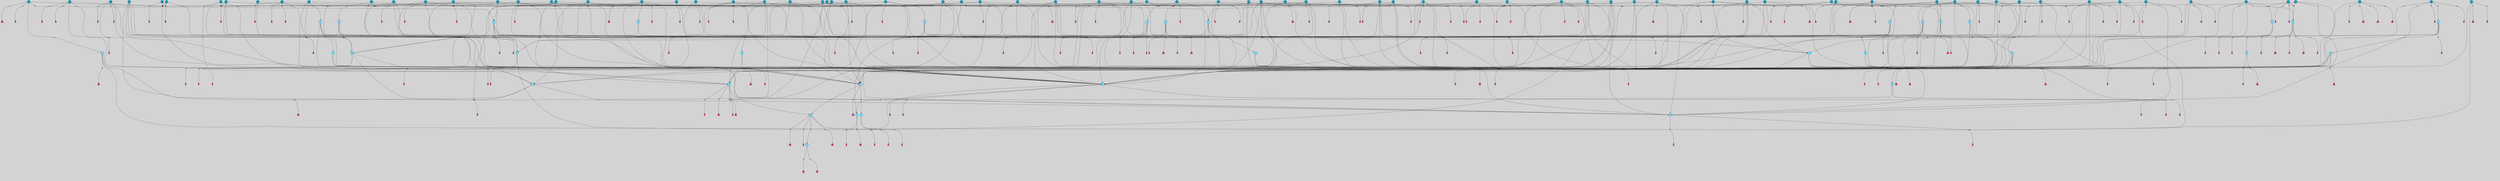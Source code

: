 // File exported with GEGELATI v1.3.1
// On the 2024-04-08 17:24:18
// With the File::TPGGraphDotExporter
digraph{
	graph[pad = "0.212, 0.055" bgcolor = lightgray]
	node[shape=circle style = filled label = ""]
		T3 [fillcolor="#66ddff"]
		T4 [fillcolor="#66ddff"]
		T7 [fillcolor="#66ddff"]
		T9 [fillcolor="#66ddff"]
		T11 [fillcolor="#66ddff"]
		T24 [fillcolor="#66ddff"]
		T54 [fillcolor="#66ddff"]
		T82 [fillcolor="#66ddff"]
		T111 [fillcolor="#66ddff"]
		T129 [fillcolor="#66ddff"]
		T164 [fillcolor="#66ddff"]
		T207 [fillcolor="#66ddff"]
		T267 [fillcolor="#66ddff"]
		T20 [fillcolor="#66ddff"]
		T321 [fillcolor="#66ddff"]
		T322 [fillcolor="#66ddff"]
		T323 [fillcolor="#66ddff"]
		T421 [fillcolor="#1199bb"]
		T438 [fillcolor="#1199bb"]
		T493 [fillcolor="#1199bb"]
		T538 [fillcolor="#66ddff"]
		T560 [fillcolor="#66ddff"]
		T565 [fillcolor="#66ddff"]
		T569 [fillcolor="#1199bb"]
		T577 [fillcolor="#66ddff"]
		T584 [fillcolor="#66ddff"]
		T588 [fillcolor="#1199bb"]
		T590 [fillcolor="#1199bb"]
		T591 [fillcolor="#1199bb"]
		T592 [fillcolor="#1199bb"]
		T521 [fillcolor="#1199bb"]
		T593 [fillcolor="#1199bb"]
		T594 [fillcolor="#1199bb"]
		T595 [fillcolor="#1199bb"]
		T600 [fillcolor="#1199bb"]
		T606 [fillcolor="#1199bb"]
		T531 [fillcolor="#1199bb"]
		T614 [fillcolor="#1199bb"]
		T615 [fillcolor="#66ddff"]
		T616 [fillcolor="#1199bb"]
		T620 [fillcolor="#1199bb"]
		T623 [fillcolor="#66ddff"]
		T624 [fillcolor="#66ddff"]
		T625 [fillcolor="#66ddff"]
		T626 [fillcolor="#1199bb"]
		T630 [fillcolor="#66ddff"]
		T632 [fillcolor="#1199bb"]
		T634 [fillcolor="#1199bb"]
		T641 [fillcolor="#1199bb"]
		T648 [fillcolor="#66ddff"]
		T658 [fillcolor="#66ddff"]
		T659 [fillcolor="#1199bb"]
		T663 [fillcolor="#1199bb"]
		T664 [fillcolor="#1199bb"]
		T665 [fillcolor="#1199bb"]
		T666 [fillcolor="#66ddff"]
		T667 [fillcolor="#1199bb"]
		T668 [fillcolor="#1199bb"]
		T669 [fillcolor="#66ddff"]
		T670 [fillcolor="#1199bb"]
		T671 [fillcolor="#1199bb"]
		T672 [fillcolor="#1199bb"]
		T673 [fillcolor="#66ddff"]
		T674 [fillcolor="#1199bb"]
		T675 [fillcolor="#66ddff"]
		T676 [fillcolor="#1199bb"]
		T677 [fillcolor="#1199bb"]
		T678 [fillcolor="#1199bb"]
		T679 [fillcolor="#1199bb"]
		T681 [fillcolor="#1199bb"]
		T682 [fillcolor="#1199bb"]
		T683 [fillcolor="#1199bb"]
		T684 [fillcolor="#1199bb"]
		T685 [fillcolor="#66ddff"]
		T686 [fillcolor="#66ddff"]
		T687 [fillcolor="#66ddff"]
		T688 [fillcolor="#1199bb"]
		T698 [fillcolor="#1199bb"]
		T700 [fillcolor="#1199bb"]
		T702 [fillcolor="#1199bb"]
		T703 [fillcolor="#1199bb"]
		T720 [fillcolor="#1199bb"]
		T721 [fillcolor="#1199bb"]
		T723 [fillcolor="#1199bb"]
		T724 [fillcolor="#1199bb"]
		T725 [fillcolor="#1199bb"]
		T727 [fillcolor="#1199bb"]
		T728 [fillcolor="#1199bb"]
		T729 [fillcolor="#1199bb"]
		T730 [fillcolor="#1199bb"]
		T731 [fillcolor="#1199bb"]
		T732 [fillcolor="#1199bb"]
		T735 [fillcolor="#1199bb"]
		T736 [fillcolor="#1199bb"]
		T737 [fillcolor="#1199bb"]
		T738 [fillcolor="#1199bb"]
		T739 [fillcolor="#1199bb"]
		T740 [fillcolor="#1199bb"]
		T741 [fillcolor="#1199bb"]
		T742 [fillcolor="#1199bb"]
		T743 [fillcolor="#1199bb"]
		T744 [fillcolor="#1199bb"]
		T745 [fillcolor="#1199bb"]
		T746 [fillcolor="#1199bb"]
		T747 [fillcolor="#1199bb"]
		T748 [fillcolor="#1199bb"]
		T749 [fillcolor="#1199bb"]
		T750 [fillcolor="#1199bb"]
		T751 [fillcolor="#1199bb"]
		T753 [fillcolor="#1199bb"]
		T754 [fillcolor="#1199bb"]
		T757 [fillcolor="#1199bb"]
		T758 [fillcolor="#1199bb"]
		T759 [fillcolor="#1199bb"]
		P9731 [fillcolor="#cccccc" shape=point] //6|
		I9731 [shape=box style=invis label="6|1&2|6#1|7&#92;n10|7&2|0#1|5&#92;n9|4&0|1#2|2&#92;n8|6&0|0#1|0&#92;n"]
		P9731 -> I9731[style=invis]
		A6796 [fillcolor="#ff3366" shape=box margin=0.03 width=0 height=0 label="3"]
		T3 -> P9731 -> A6796
		P9732 [fillcolor="#cccccc" shape=point] //3|
		I9732 [shape=box style=invis label="7|6&2|4#0|2&#92;n10|3&2|7#1|4&#92;n11|6&0|4#0|1&#92;n7|1&0|0#2|6&#92;n7|6&0|3#2|6&#92;n4|0&2|6#0|1&#92;n4|4&2|5#0|2&#92;n4|6&0|4#2|7&#92;n10|0&2|3#1|5&#92;n2|6&0|5#0|2&#92;n1|0&2|3#0|7&#92;n1|6&2|0#0|5&#92;n6|2&0|1#0|7&#92;n9|2&0|3#2|7&#92;n5|3&0|6#0|6&#92;n1|7&2|5#2|3&#92;n8|1&2|7#0|6&#92;n1|0&2|5#2|1&#92;n7|1&2|2#2|5&#92;n7|4&2|6#0|3&#92;n"]
		P9732 -> I9732[style=invis]
		A6797 [fillcolor="#ff3366" shape=box margin=0.03 width=0 height=0 label="4"]
		T3 -> P9732 -> A6797
		P9733 [fillcolor="#cccccc" shape=point] //7|
		I9733 [shape=box style=invis label="0|2&2|4#2|6&#92;n5|3&0|6#0|1&#92;n4|7&2|6#0|5&#92;n7|6&0|7#0|5&#92;n10|7&2|2#1|1&#92;n"]
		P9733 -> I9733[style=invis]
		A6798 [fillcolor="#ff3366" shape=box margin=0.03 width=0 height=0 label="4"]
		T4 -> P9733 -> A6798
		P9734 [fillcolor="#cccccc" shape=point] //0|
		I9734 [shape=box style=invis label="2|5&0|1#0|6&#92;n6|1&2|2#2|7&#92;n8|0&0|3#1|4&#92;n4|3&2|5#2|4&#92;n8|1&2|4#0|0&#92;n6|6&0|1#2|6&#92;n11|7&2|4#2|5&#92;n6|2&2|4#0|2&#92;n8|5&2|4#2|4&#92;n2|1&2|1#2|2&#92;n2|7&2|5#2|6&#92;n9|7&0|5#0|4&#92;n1|2&0|5#2|6&#92;n4|2&2|3#2|7&#92;n3|3&2|1#0|2&#92;n"]
		P9734 -> I9734[style=invis]
		A6799 [fillcolor="#ff3366" shape=box margin=0.03 width=0 height=0 label="5"]
		T4 -> P9734 -> A6799
		P9735 [fillcolor="#cccccc" shape=point] //-3|
		I9735 [shape=box style=invis label="1|6&2|7#0|7&#92;n10|2&0|7#1|3&#92;n9|6&2|7#2|2&#92;n5|3&0|7#0|7&#92;n1|6&2|3#0|0&#92;n2|3&2|3#2|2&#92;n5|1&2|6#0|6&#92;n"]
		P9735 -> I9735[style=invis]
		A6800 [fillcolor="#ff3366" shape=box margin=0.03 width=0 height=0 label="7"]
		T7 -> P9735 -> A6800
		P9736 [fillcolor="#cccccc" shape=point] //5|
		I9736 [shape=box style=invis label="0|5&2|3#0|1&#92;n0|6&2|1#2|4&#92;n6|2&2|6#0|7&#92;n7|4&0|3#0|1&#92;n5|4&0|7#1|6&#92;n9|1&0|5#2|2&#92;n6|3&2|3#1|7&#92;n11|7&2|4#1|6&#92;n2|5&0|1#0|0&#92;n4|7&0|0#0|2&#92;n6|2&0|6#0|0&#92;n2|1&2|6#2|4&#92;n10|0&2|0#1|0&#92;n6|6&2|4#0|6&#92;n"]
		P9736 -> I9736[style=invis]
		A6801 [fillcolor="#ff3366" shape=box margin=0.03 width=0 height=0 label="8"]
		T7 -> P9736 -> A6801
		P9737 [fillcolor="#cccccc" shape=point] //-6|
		I9737 [shape=box style=invis label="11|1&0|7#2|0&#92;n10|4&0|1#1|0&#92;n4|3&2|4#2|1&#92;n0|5&2|0#0|0&#92;n6|1&0|0#0|3&#92;n8|2&2|0#0|4&#92;n11|4&2|0#1|6&#92;n7|0&2|6#2|3&#92;n5|3&2|6#2|0&#92;n2|0&2|0#0|4&#92;n"]
		P9737 -> I9737[style=invis]
		A6802 [fillcolor="#ff3366" shape=box margin=0.03 width=0 height=0 label="9"]
		T9 -> P9737 -> A6802
		P9738 [fillcolor="#cccccc" shape=point] //2|
		I9738 [shape=box style=invis label="6|3&2|7#1|4&#92;n8|6&0|0#2|5&#92;n2|1&0|2#0|3&#92;n8|7&0|6#0|4&#92;n2|1&2|0#0|1&#92;n0|0&2|2#2|3&#92;n6|6&0|7#2|1&#92;n6|1&0|7#2|6&#92;n5|4&2|7#0|4&#92;n0|3&0|4#2|0&#92;n11|0&2|0#2|5&#92;n4|5&2|5#2|4&#92;n5|7&0|6#0|4&#92;n9|7&2|5#0|3&#92;n5|4&2|1#0|3&#92;n5|3&0|1#1|7&#92;n0|4&0|3#2|5&#92;n"]
		P9738 -> I9738[style=invis]
		A6803 [fillcolor="#ff3366" shape=box margin=0.03 width=0 height=0 label="10"]
		T9 -> P9738 -> A6803
		P9739 [fillcolor="#cccccc" shape=point] //6|
		I9739 [shape=box style=invis label="3|0&2|7#2|2&#92;n3|2&0|4#2|5&#92;n5|1&0|2#1|0&#92;n8|7&0|1#2|0&#92;n8|5&0|3#0|6&#92;n0|2&0|2#2|3&#92;n1|5&2|5#0|5&#92;n5|6&0|6#0|7&#92;n6|7&0|0#2|6&#92;n1|2&2|3#0|0&#92;n7|7&2|3#0|4&#92;n0|7&2|7#0|6&#92;n1|0&2|2#2|7&#92;n4|4&0|1#0|0&#92;n"]
		P9739 -> I9739[style=invis]
		A6804 [fillcolor="#ff3366" shape=box margin=0.03 width=0 height=0 label="11"]
		T11 -> P9739 -> A6804
		P9740 [fillcolor="#cccccc" shape=point] //-4|
		I9740 [shape=box style=invis label="4|1&0|4#2|6&#92;n1|2&2|2#2|0&#92;n1|2&2|0#0|6&#92;n8|4&2|3#2|5&#92;n5|5&2|1#1|0&#92;n"]
		P9740 -> I9740[style=invis]
		A6805 [fillcolor="#ff3366" shape=box margin=0.03 width=0 height=0 label="12"]
		T11 -> P9740 -> A6805
		P9741 [fillcolor="#cccccc" shape=point] //-3|
		I9741 [shape=box style=invis label="8|1&2|3#0|5&#92;n0|6&0|5#0|5&#92;n3|7&2|1#0|6&#92;n3|5&0|1#0|0&#92;n9|5&2|0#0|4&#92;n3|5&0|2#0|3&#92;n10|6&2|4#1|0&#92;n9|4&2|7#2|6&#92;n1|7&2|5#2|2&#92;n"]
		P9741 -> I9741[style=invis]
		A6806 [fillcolor="#ff3366" shape=box margin=0.03 width=0 height=0 label="5"]
		T4 -> P9741 -> A6806
		P9742 [fillcolor="#cccccc" shape=point] //1|
		I9742 [shape=box style=invis label="5|1&0|6#2|7&#92;n2|4&0|4#2|2&#92;n0|6&0|5#0|4&#92;n10|6&2|5#1|6&#92;n9|3&0|1#1|7&#92;n10|3&2|2#1|0&#92;n5|0&0|0#2|1&#92;n11|3&2|3#1|5&#92;n10|3&0|1#1|0&#92;n2|4&0|1#0|1&#92;n0|2&0|3#2|4&#92;n9|2&2|1#2|5&#92;n11|7&2|6#2|6&#92;n"]
		P9742 -> I9742[style=invis]
		T24 -> P9742 -> T7
		P9743 [fillcolor="#cccccc" shape=point] //5|
		I9743 [shape=box style=invis label="3|0&2|0#0|1&#92;n3|0&0|7#0|1&#92;n5|3&0|2#2|6&#92;n4|4&2|4#2|6&#92;n11|2&0|7#1|6&#92;n2|7&2|2#2|5&#92;n9|3&2|6#2|7&#92;n7|7&0|0#0|4&#92;n6|1&2|4#2|3&#92;n5|4&2|0#1|6&#92;n1|3&0|7#0|4&#92;n"]
		P9743 -> I9743[style=invis]
		A6807 [fillcolor="#ff3366" shape=box margin=0.03 width=0 height=0 label="7"]
		T24 -> P9743 -> A6807
		P9744 [fillcolor="#cccccc" shape=point] //-2|
		I9744 [shape=box style=invis label="4|1&0|4#0|3&#92;n4|2&0|5#2|0&#92;n5|5&2|6#0|5&#92;n1|4&0|1#0|2&#92;n6|3&2|7#1|5&#92;n0|4&2|0#0|3&#92;n8|5&2|5#1|2&#92;n10|7&2|7#1|1&#92;n3|4&0|0#2|1&#92;n3|6&2|5#2|5&#92;n8|3&0|1#0|7&#92;n10|0&2|7#1|3&#92;n4|1&2|4#0|1&#92;n9|3&2|0#0|4&#92;n3|6&2|0#0|4&#92;n1|2&0|6#2|1&#92;n4|0&2|1#2|2&#92;n"]
		P9744 -> I9744[style=invis]
		A6808 [fillcolor="#ff3366" shape=box margin=0.03 width=0 height=0 label="14"]
		T24 -> P9744 -> A6808
		P9745 [fillcolor="#cccccc" shape=point] //8|
		I9745 [shape=box style=invis label="9|0&0|1#2|0&#92;n10|1&2|5#1|4&#92;n8|2&2|6#0|4&#92;n2|4&2|5#2|3&#92;n4|2&2|2#0|2&#92;n7|5&0|2#0|0&#92;n8|2&2|1#1|3&#92;n8|7&0|7#2|1&#92;n1|1&0|0#0|7&#92;n5|6&2|5#1|0&#92;n6|6&2|5#0|0&#92;n11|4&0|3#2|6&#92;n4|2&2|4#0|7&#92;n5|6&0|1#2|0&#92;n11|3&0|2#0|7&#92;n"]
		P9745 -> I9745[style=invis]
		A6809 [fillcolor="#ff3366" shape=box margin=0.03 width=0 height=0 label="6"]
		T54 -> P9745 -> A6809
		T54 -> P9743
		P9746 [fillcolor="#cccccc" shape=point] //-10|
		I9746 [shape=box style=invis label="3|6&0|0#0|4&#92;n4|1&2|4#0|1&#92;n5|1&0|1#0|4&#92;n5|5&2|6#0|5&#92;n6|5&0|6#0|3&#92;n11|1&2|0#0|1&#92;n0|7&2|0#0|3&#92;n1|2&0|6#0|1&#92;n8|0&0|4#2|0&#92;n0|4&0|7#2|7&#92;n7|0&2|7#1|3&#92;n3|1&0|5#2|5&#92;n5|1&0|4#0|3&#92;n2|2&0|2#0|0&#92;n8|3&0|1#0|7&#92;n3|0&0|3#0|5&#92;n7|2&0|5#2|0&#92;n6|3&2|7#1|5&#92;n4|7&2|7#2|1&#92;n"]
		P9746 -> I9746[style=invis]
		A6810 [fillcolor="#ff3366" shape=box margin=0.03 width=0 height=0 label="14"]
		T54 -> P9746 -> A6810
		T54 -> P9736
		P9747 [fillcolor="#cccccc" shape=point] //6|
		I9747 [shape=box style=invis label="7|0&2|5#1|2&#92;n10|6&2|1#1|3&#92;n7|5&0|2#0|7&#92;n10|7&0|1#1|5&#92;n4|6&2|5#0|5&#92;n4|4&0|7#2|7&#92;n"]
		P9747 -> I9747[style=invis]
		A6811 [fillcolor="#ff3366" shape=box margin=0.03 width=0 height=0 label="7"]
		T82 -> P9747 -> A6811
		P9748 [fillcolor="#cccccc" shape=point] //6|
		I9748 [shape=box style=invis label="0|5&2|3#0|1&#92;n0|6&2|1#2|4&#92;n9|1&0|5#2|2&#92;n7|4&0|3#0|1&#92;n5|4&0|7#1|6&#92;n2|5&0|1#0|0&#92;n6|3&2|3#1|7&#92;n11|7&2|4#1|6&#92;n6|2&2|6#0|1&#92;n4|7&0|0#0|2&#92;n6|2&0|6#0|0&#92;n9|1&2|6#2|4&#92;n10|0&2|0#1|0&#92;n6|6&2|4#0|6&#92;n"]
		P9748 -> I9748[style=invis]
		A6812 [fillcolor="#ff3366" shape=box margin=0.03 width=0 height=0 label="8"]
		T82 -> P9748 -> A6812
		T82 -> P9737
		P9749 [fillcolor="#cccccc" shape=point] //-5|
		I9749 [shape=box style=invis label="0|0&2|3#0|2&#92;n10|5&0|6#1|3&#92;n7|3&0|6#2|3&#92;n3|4&0|6#0|6&#92;n10|5&0|2#1|1&#92;n5|0&0|1#0|3&#92;n6|6&2|5#1|5&#92;n7|4&0|2#1|7&#92;n5|7&0|1#2|5&#92;n1|5&0|0#0|3&#92;n7|5&2|1#2|6&#92;n9|0&0|2#0|0&#92;n4|0&2|4#0|0&#92;n4|6&0|0#2|3&#92;n3|1&0|6#2|5&#92;n7|7&2|1#2|3&#92;n9|4&2|2#0|6&#92;n"]
		P9749 -> I9749[style=invis]
		T111 -> P9749 -> T9
		P9750 [fillcolor="#cccccc" shape=point] //7|
		I9750 [shape=box style=invis label="7|4&2|1#2|0&#92;n4|1&2|4#2|3&#92;n5|0&2|0#2|2&#92;n6|1&2|4#2|6&#92;n"]
		P9750 -> I9750[style=invis]
		A6813 [fillcolor="#ff3366" shape=box margin=0.03 width=0 height=0 label="9"]
		T111 -> P9750 -> A6813
		P9751 [fillcolor="#cccccc" shape=point] //2|
		I9751 [shape=box style=invis label="3|0&2|0#0|1&#92;n11|2&0|7#1|6&#92;n8|7&2|4#0|5&#92;n5|3&0|2#2|6&#92;n4|4&2|4#2|6&#92;n3|0&0|7#0|1&#92;n2|7&2|2#2|5&#92;n9|3&2|6#2|7&#92;n7|7&0|0#0|4&#92;n6|1&2|4#1|3&#92;n5|4&2|0#1|6&#92;n1|3&0|7#0|4&#92;n"]
		P9751 -> I9751[style=invis]
		A6814 [fillcolor="#ff3366" shape=box margin=0.03 width=0 height=0 label="7"]
		T111 -> P9751 -> A6814
		T111 -> P9737
		T129 -> P9745
		T129 -> P9743
		P9752 [fillcolor="#cccccc" shape=point] //10|
		I9752 [shape=box style=invis label="4|5&2|7#2|1&#92;n1|7&2|3#0|6&#92;n3|5&2|2#0|3&#92;n10|3&0|7#1|4&#92;n7|1&0|4#2|6&#92;n10|2&0|3#1|7&#92;n9|5&2|0#0|4&#92;n4|0&0|3#2|7&#92;n11|4&2|6#1|2&#92;n5|4&2|7#0|2&#92;n2|6&2|4#0|0&#92;n6|5&0|7#2|1&#92;n5|3&2|3#1|6&#92;n10|7&2|0#1|2&#92;n"]
		P9752 -> I9752[style=invis]
		A6815 [fillcolor="#ff3366" shape=box margin=0.03 width=0 height=0 label="5"]
		T129 -> P9752 -> A6815
		P9753 [fillcolor="#cccccc" shape=point] //5|
		I9753 [shape=box style=invis label="9|4&2|3#1|3&#92;n0|4&2|4#0|5&#92;n6|1&2|6#2|5&#92;n4|0&0|5#2|0&#92;n"]
		P9753 -> I9753[style=invis]
		A6816 [fillcolor="#ff3366" shape=box margin=0.03 width=0 height=0 label="7"]
		T129 -> P9753 -> A6816
		P9754 [fillcolor="#cccccc" shape=point] //6|
		I9754 [shape=box style=invis label="9|4&2|7#0|6&#92;n8|4&0|1#1|0&#92;n1|3&0|0#2|1&#92;n2|4&0|6#2|2&#92;n5|1&2|5#0|7&#92;n3|0&0|3#2|6&#92;n2|2&2|6#0|2&#92;n8|4&0|4#2|2&#92;n5|1&2|4#0|3&#92;n9|4&0|6#0|6&#92;n5|0&2|2#1|5&#92;n11|7&0|0#1|1&#92;n0|4&0|3#0|3&#92;n7|7&2|4#2|5&#92;n1|5&0|1#2|1&#92;n"]
		P9754 -> I9754[style=invis]
		A6817 [fillcolor="#ff3366" shape=box margin=0.03 width=0 height=0 label="1"]
		T129 -> P9754 -> A6817
		T164 -> P9734
		P9755 [fillcolor="#cccccc" shape=point] //-1|
		I9755 [shape=box style=invis label="6|4&0|4#2|4&#92;n4|5&2|5#2|4&#92;n9|7&2|5#0|3&#92;n3|7&2|6#0|6&#92;n8|7&0|6#0|4&#92;n2|1&2|0#0|1&#92;n8|6&0|0#2|5&#92;n2|1&0|2#0|3&#92;n6|1&0|7#2|6&#92;n6|3&0|1#1|6&#92;n5|4&2|7#0|4&#92;n0|7&0|4#2|0&#92;n11|0&2|0#2|5&#92;n3|7&2|0#2|7&#92;n8|3&2|7#1|4&#92;n5|7&0|6#0|4&#92;n0|0&2|3#2|3&#92;n5|4&2|1#0|3&#92;n0|4&0|3#2|5&#92;n"]
		P9755 -> I9755[style=invis]
		A6818 [fillcolor="#ff3366" shape=box margin=0.03 width=0 height=0 label="10"]
		T164 -> P9755 -> A6818
		P9756 [fillcolor="#cccccc" shape=point] //-7|
		I9756 [shape=box style=invis label="6|1&0|2#0|3&#92;n1|2&0|1#2|0&#92;n10|3&2|2#1|1&#92;n0|1&0|2#0|7&#92;n4|6&2|7#2|4&#92;n6|0&2|7#0|6&#92;n"]
		P9756 -> I9756[style=invis]
		A6819 [fillcolor="#ff3366" shape=box margin=0.03 width=0 height=0 label="7"]
		T164 -> P9756 -> A6819
		P9757 [fillcolor="#cccccc" shape=point] //-6|
		I9757 [shape=box style=invis label="11|7&0|1#0|6&#92;n3|5&0|1#0|3&#92;n1|5&0|5#0|6&#92;n1|7&2|5#2|2&#92;n0|0&0|2#2|2&#92;n4|4&0|1#0|5&#92;n6|4&2|2#0|2&#92;n0|6&2|5#0|5&#92;n0|3&2|2#2|6&#92;n"]
		P9757 -> I9757[style=invis]
		A6820 [fillcolor="#ff3366" shape=box margin=0.03 width=0 height=0 label="5"]
		T164 -> P9757 -> A6820
		P9758 [fillcolor="#cccccc" shape=point] //4|
		I9758 [shape=box style=invis label="4|3&0|6#0|3&#92;n5|7&2|3#2|2&#92;n5|6&0|7#1|2&#92;n1|4&2|6#0|3&#92;n8|4&2|1#2|5&#92;n9|5&2|4#1|4&#92;n2|4&0|5#0|7&#92;n10|0&0|6#1|3&#92;n3|0&0|6#0|2&#92;n2|7&2|7#2|6&#92;n5|2&0|5#1|5&#92;n10|4&2|5#1|7&#92;n4|0&0|4#2|4&#92;n11|1&0|4#2|6&#92;n10|6&2|0#1|4&#92;n9|7&0|3#1|4&#92;n4|5&2|7#0|6&#92;n11|5&2|6#2|3&#92;n0|3&0|5#0|1&#92;n"]
		P9758 -> I9758[style=invis]
		A6821 [fillcolor="#ff3366" shape=box margin=0.03 width=0 height=0 label="13"]
		T164 -> P9758 -> A6821
		P9759 [fillcolor="#cccccc" shape=point] //7|
		I9759 [shape=box style=invis label="7|0&2|1#2|0&#92;n9|7&2|1#1|7&#92;n8|2&0|1#1|0&#92;n6|6&0|2#1|1&#92;n2|2&0|5#0|0&#92;n5|7&0|0#2|1&#92;n5|1&2|5#1|5&#92;n4|7&2|4#2|3&#92;n10|5&2|2#1|5&#92;n1|3&2|2#2|0&#92;n10|2&2|6#1|5&#92;n"]
		P9759 -> I9759[style=invis]
		A6822 [fillcolor="#ff3366" shape=box margin=0.03 width=0 height=0 label="1"]
		T207 -> P9759 -> A6822
		P9760 [fillcolor="#cccccc" shape=point] //-3|
		I9760 [shape=box style=invis label="3|7&0|0#0|2&#92;n11|5&0|1#1|1&#92;n4|1&0|6#2|6&#92;n4|0&0|1#0|5&#92;n"]
		P9760 -> I9760[style=invis]
		T207 -> P9760 -> T24
		P9761 [fillcolor="#cccccc" shape=point] //5|
		I9761 [shape=box style=invis label="8|1&2|6#0|6&#92;n3|0&0|7#0|1&#92;n11|3&0|2#2|6&#92;n4|4&2|4#2|6&#92;n11|2&0|7#1|6&#92;n2|7&2|2#2|5&#92;n7|7&0|0#0|4&#92;n6|1&2|4#2|3&#92;n5|4&2|0#1|6&#92;n3|0&2|0#0|1&#92;n1|3&0|7#0|4&#92;n"]
		P9761 -> I9761[style=invis]
		A6823 [fillcolor="#ff3366" shape=box margin=0.03 width=0 height=0 label="7"]
		T207 -> P9761 -> A6823
		P9762 [fillcolor="#cccccc" shape=point] //5|
		I9762 [shape=box style=invis label="10|4&2|6#1|2&#92;n8|4&0|1#1|0&#92;n0|4&2|6#0|0&#92;n8|4&2|5#2|1&#92;n7|5&2|5#1|0&#92;n3|6&0|6#2|2&#92;n1|7&0|7#0|5&#92;n2|0&0|7#2|4&#92;n9|4&2|6#2|7&#92;n2|6&2|2#0|0&#92;n11|7&2|7#0|7&#92;n5|5&0|0#0|1&#92;n10|1&0|0#1|0&#92;n7|3&0|1#2|5&#92;n9|2&2|7#1|5&#92;n9|0&2|5#1|2&#92;n1|6&2|4#2|2&#92;n3|3&2|2#0|7&#92;n1|6&2|0#0|0&#92;n6|4&2|6#1|0&#92;n"]
		P9762 -> I9762[style=invis]
		A6824 [fillcolor="#ff3366" shape=box margin=0.03 width=0 height=0 label="1"]
		T207 -> P9762 -> A6824
		P9763 [fillcolor="#cccccc" shape=point] //7|
		I9763 [shape=box style=invis label="6|1&2|6#2|7&#92;n7|0&2|4#2|3&#92;n3|3&0|7#0|6&#92;n5|4&0|2#2|4&#92;n8|5&2|6#2|7&#92;n0|0&2|3#0|3&#92;n5|4&2|4#2|6&#92;n"]
		P9763 -> I9763[style=invis]
		T207 -> P9763 -> T4
		T267 -> P9759
		P9764 [fillcolor="#cccccc" shape=point] //7|
		I9764 [shape=box style=invis label="7|4&2|7#0|4&#92;n4|6&0|1#2|5&#92;n2|1&2|3#0|0&#92;n4|3&2|0#0|1&#92;n0|0&2|7#2|7&#92;n7|7&0|5#2|3&#92;n5|0&2|1#2|2&#92;n10|0&0|4#1|2&#92;n4|4&0|7#0|0&#92;n6|7&0|2#0|1&#92;n1|4&2|5#0|4&#92;n"]
		P9764 -> I9764[style=invis]
		A6825 [fillcolor="#ff3366" shape=box margin=0.03 width=0 height=0 label="0"]
		T267 -> P9764 -> A6825
		P9765 [fillcolor="#cccccc" shape=point] //-3|
		I9765 [shape=box style=invis label="7|2&2|4#0|2&#92;n4|1&2|6#0|1&#92;n11|6&0|4#0|1&#92;n7|1&0|0#2|6&#92;n6|2&0|1#0|7&#92;n10|3&2|7#1|4&#92;n3|5&2|3#0|1&#92;n4|4&2|5#0|2&#92;n4|6&0|4#2|7&#92;n2|5&0|5#0|2&#92;n10|0&2|3#1|4&#92;n0|1&2|7#0|6&#92;n7|6&0|3#2|6&#92;n1|3&0|6#2|0&#92;n5|3&0|6#0|6&#92;n1|4&2|5#2|3&#92;n1|6&2|0#0|5&#92;n9|2&0|3#2|7&#92;n7|1&2|2#2|5&#92;n"]
		P9765 -> I9765[style=invis]
		T267 -> P9765 -> T207
		P9766 [fillcolor="#cccccc" shape=point] //5|
		I9766 [shape=box style=invis label="1|6&2|7#0|7&#92;n9|2&2|7#2|3&#92;n10|2&0|7#1|3&#92;n0|0&2|7#2|2&#92;n1|6&2|3#0|0&#92;n2|3&2|3#2|2&#92;n"]
		P9766 -> I9766[style=invis]
		A6826 [fillcolor="#ff3366" shape=box margin=0.03 width=0 height=0 label="7"]
		T267 -> P9766 -> A6826
		P9767 [fillcolor="#cccccc" shape=point] //-6|
		I9767 [shape=box style=invis label="6|0&0|5#2|5&#92;n0|3&2|1#2|1&#92;n"]
		P9767 -> I9767[style=invis]
		A6827 [fillcolor="#ff3366" shape=box margin=0.03 width=0 height=0 label="3"]
		T267 -> P9767 -> A6827
		P9768 [fillcolor="#cccccc" shape=point] //-9|
		I9768 [shape=box style=invis label="2|0&2|0#2|1&#92;n4|4&2|4#2|6&#92;n9|1&0|3#1|7&#92;n5|3&0|2#2|6&#92;n2|7&2|2#2|5&#92;n5|4&2|0#1|6&#92;n3|0&0|7#0|1&#92;n1|3&0|7#0|4&#92;n11|6&2|2#0|7&#92;n7|7&0|0#0|4&#92;n11|0&0|7#1|6&#92;n9|3&2|6#2|7&#92;n"]
		P9768 -> I9768[style=invis]
		A6828 [fillcolor="#ff3366" shape=box margin=0.03 width=0 height=0 label="7"]
		T322 -> P9768 -> A6828
		P9769 [fillcolor="#cccccc" shape=point] //-4|
		I9769 [shape=box style=invis label="4|1&0|4#2|6&#92;n1|2&2|2#2|0&#92;n1|2&2|0#0|6&#92;n8|4&2|3#2|5&#92;n5|5&2|1#1|0&#92;n"]
		P9769 -> I9769[style=invis]
		A6829 [fillcolor="#ff3366" shape=box margin=0.03 width=0 height=0 label="12"]
		T321 -> P9769 -> A6829
		P9770 [fillcolor="#cccccc" shape=point] //6|
		I9770 [shape=box style=invis label="3|0&2|7#2|2&#92;n3|2&0|4#2|5&#92;n5|1&0|2#1|0&#92;n8|7&0|1#2|0&#92;n8|5&0|3#0|6&#92;n0|2&0|2#2|3&#92;n1|5&2|5#0|5&#92;n5|6&0|6#0|7&#92;n6|7&0|0#2|6&#92;n1|2&2|3#0|0&#92;n7|7&2|3#0|4&#92;n0|7&2|7#0|6&#92;n1|0&2|2#2|7&#92;n4|4&0|1#0|0&#92;n"]
		P9770 -> I9770[style=invis]
		A6830 [fillcolor="#ff3366" shape=box margin=0.03 width=0 height=0 label="11"]
		T321 -> P9770 -> A6830
		P9771 [fillcolor="#cccccc" shape=point] //2|
		I9771 [shape=box style=invis label="4|1&0|4#2|6&#92;n5|5&2|1#1|0&#92;n1|0&2|0#0|6&#92;n8|4&2|3#2|5&#92;n"]
		P9771 -> I9771[style=invis]
		T322 -> P9771 -> T321
		P9772 [fillcolor="#cccccc" shape=point] //8|
		I9772 [shape=box style=invis label="9|7&0|5#2|5&#92;n3|3&2|3#0|2&#92;n9|5&2|2#1|0&#92;n2|3&0|6#0|3&#92;n4|4&2|5#2|7&#92;n11|3&2|0#1|5&#92;n6|6&2|1#2|2&#92;n4|6&0|1#2|2&#92;n2|5&2|7#2|2&#92;n7|7&2|2#2|3&#92;n6|5&0|3#2|6&#92;n6|7&0|6#0|2&#92;n"]
		P9772 -> I9772[style=invis]
		A6831 [fillcolor="#ff3366" shape=box margin=0.03 width=0 height=0 label="14"]
		T322 -> P9772 -> A6831
		P9773 [fillcolor="#cccccc" shape=point] //4|
		I9773 [shape=box style=invis label="4|3&0|6#0|3&#92;n5|7&2|3#2|2&#92;n5|6&0|7#1|2&#92;n1|4&2|6#0|3&#92;n8|4&2|1#2|5&#92;n9|5&2|4#1|4&#92;n2|4&0|5#0|7&#92;n10|0&0|6#1|3&#92;n3|0&0|6#0|2&#92;n2|7&2|7#2|6&#92;n5|2&0|5#1|5&#92;n10|4&2|5#1|7&#92;n4|0&0|4#2|4&#92;n11|1&0|4#2|6&#92;n10|6&2|0#1|4&#92;n9|7&0|3#1|4&#92;n4|5&2|7#0|6&#92;n11|5&2|6#2|3&#92;n0|3&0|5#0|1&#92;n"]
		P9773 -> I9773[style=invis]
		A6832 [fillcolor="#ff3366" shape=box margin=0.03 width=0 height=0 label="13"]
		T322 -> P9773 -> A6832
		P9774 [fillcolor="#cccccc" shape=point] //-3|
		I9774 [shape=box style=invis label="4|5&0|0#0|0&#92;n4|7&0|0#0|2&#92;n0|6&2|1#2|4&#92;n9|1&0|5#2|2&#92;n10|0&2|0#1|0&#92;n6|6&2|4#0|6&#92;n2|5&0|1#0|0&#92;n6|3&2|3#1|7&#92;n11|7&2|4#1|6&#92;n6|2&2|6#0|1&#92;n6|2&0|0#0|0&#92;n9|1&2|6#2|4&#92;n10|4&0|3#1|1&#92;n5|4&2|7#1|6&#92;n"]
		P9774 -> I9774[style=invis]
		T323 -> P9774 -> T322
		P9775 [fillcolor="#cccccc" shape=point] //5|
		I9775 [shape=box style=invis label="0|5&2|3#0|1&#92;n0|6&2|1#2|4&#92;n6|2&2|6#0|7&#92;n7|4&0|3#0|1&#92;n5|4&0|7#1|6&#92;n9|1&0|5#2|2&#92;n6|3&2|3#1|7&#92;n11|7&2|4#1|6&#92;n2|5&0|1#0|0&#92;n4|7&0|0#0|2&#92;n6|2&0|6#0|0&#92;n2|1&2|6#2|4&#92;n10|0&2|0#1|0&#92;n6|6&2|4#0|6&#92;n"]
		P9775 -> I9775[style=invis]
		A6833 [fillcolor="#ff3366" shape=box margin=0.03 width=0 height=0 label="8"]
		T20 -> P9775 -> A6833
		P9776 [fillcolor="#cccccc" shape=point] //-3|
		I9776 [shape=box style=invis label="1|6&2|7#0|7&#92;n10|2&0|7#1|3&#92;n9|6&2|7#2|2&#92;n5|3&0|7#0|7&#92;n1|6&2|3#0|0&#92;n2|3&2|3#2|2&#92;n5|1&2|6#0|6&#92;n"]
		P9776 -> I9776[style=invis]
		A6834 [fillcolor="#ff3366" shape=box margin=0.03 width=0 height=0 label="7"]
		T20 -> P9776 -> A6834
		P9777 [fillcolor="#cccccc" shape=point] //1|
		I9777 [shape=box style=invis label="0|4&0|1#0|1&#92;n10|5&2|5#1|6&#92;n7|7&2|5#2|2&#92;n9|5&0|7#2|7&#92;n8|4&0|3#2|7&#92;n11|0&2|3#0|5&#92;n7|0&0|0#0|1&#92;n4|2&0|4#0|5&#92;n5|1&0|6#2|7&#92;n11|3&0|7#1|3&#92;n"]
		P9777 -> I9777[style=invis]
		T323 -> P9777 -> T20
		P9778 [fillcolor="#cccccc" shape=point] //-8|
		I9778 [shape=box style=invis label="7|5&0|4#2|4&#92;n"]
		P9778 -> I9778[style=invis]
		A6835 [fillcolor="#ff3366" shape=box margin=0.03 width=0 height=0 label="3"]
		T322 -> P9778 -> A6835
		P9779 [fillcolor="#cccccc" shape=point] //4|
		I9779 [shape=box style=invis label="4|3&0|6#0|3&#92;n5|7&2|3#2|2&#92;n5|6&0|7#1|2&#92;n1|4&2|6#0|3&#92;n8|4&2|1#2|5&#92;n9|5&2|4#1|4&#92;n2|4&0|5#0|7&#92;n10|0&0|6#1|3&#92;n3|0&0|6#0|2&#92;n2|7&2|7#2|6&#92;n5|2&0|5#1|5&#92;n10|4&2|5#1|7&#92;n4|0&0|4#2|4&#92;n11|1&0|4#2|6&#92;n10|6&2|0#1|4&#92;n9|7&0|3#1|4&#92;n4|5&2|7#0|6&#92;n11|5&2|6#2|3&#92;n0|3&0|5#0|1&#92;n"]
		P9779 -> I9779[style=invis]
		A6836 [fillcolor="#ff3366" shape=box margin=0.03 width=0 height=0 label="13"]
		T323 -> P9779 -> A6836
		P9780 [fillcolor="#cccccc" shape=point] //-4|
		I9780 [shape=box style=invis label="2|1&2|0#0|1&#92;n0|0&2|3#2|3&#92;n0|7&2|6#0|6&#92;n8|7&0|6#0|4&#92;n5|4&2|7#0|4&#92;n8|6&0|0#2|5&#92;n2|1&0|2#0|3&#92;n0|3&0|3#2|5&#92;n6|7&0|1#1|6&#92;n5|4&2|1#0|3&#92;n0|7&0|4#2|0&#92;n3|1&0|1#2|7&#92;n3|7&2|0#2|7&#92;n8|0&2|7#1|4&#92;n5|7&0|6#0|4&#92;n9|3&2|5#1|6&#92;n9|7&2|5#0|3&#92;n6|4&0|4#2|4&#92;n3|1&0|6#2|5&#92;n6|1&0|7#2|6&#92;n"]
		P9780 -> I9780[style=invis]
		A6837 [fillcolor="#ff3366" shape=box margin=0.03 width=0 height=0 label="10"]
		T421 -> P9780 -> A6837
		P9781 [fillcolor="#cccccc" shape=point] //0|
		I9781 [shape=box style=invis label="9|3&0|0#2|5&#92;n0|4&2|4#0|2&#92;n4|7&0|0#0|0&#92;n0|1&2|5#2|2&#92;n9|2&0|4#2|2&#92;n0|1&2|3#2|6&#92;n6|2&2|6#0|1&#92;n9|7&2|4#1|6&#92;n6|3&0|3#1|7&#92;n3|1&0|2#2|7&#92;n0|6&2|1#2|6&#92;n7|0&2|4#1|3&#92;n7|7&0|6#2|4&#92;n9|1&2|6#2|0&#92;n5|7&0|6#1|1&#92;n0|6&2|2#2|1&#92;n6|5&0|6#0|0&#92;n5|2&2|4#2|3&#92;n6|6&2|4#0|6&#92;n"]
		P9781 -> I9781[style=invis]
		T421 -> P9781 -> T267
		P9782 [fillcolor="#cccccc" shape=point] //-8|
		I9782 [shape=box style=invis label="7|5&0|4#2|4&#92;n"]
		P9782 -> I9782[style=invis]
		A6838 [fillcolor="#ff3366" shape=box margin=0.03 width=0 height=0 label="3"]
		T421 -> P9782 -> A6838
		P9783 [fillcolor="#cccccc" shape=point] //9|
		I9783 [shape=box style=invis label="5|1&2|5#1|0&#92;n9|4&0|1#1|7&#92;n1|3&2|5#2|4&#92;n1|0&0|1#0|4&#92;n8|7&0|4#2|4&#92;n"]
		P9783 -> I9783[style=invis]
		T421 -> P9783 -> T111
		P9784 [fillcolor="#cccccc" shape=point] //-5|
		I9784 [shape=box style=invis label="3|0&2|7#0|5&#92;n4|0&2|6#0|6&#92;n6|4&0|1#2|4&#92;n10|5&2|6#1|4&#92;n6|0&0|3#2|6&#92;n4|1&0|5#0|1&#92;n8|1&0|2#0|3&#92;n"]
		P9784 -> I9784[style=invis]
		T421 -> P9784 -> T54
		P9785 [fillcolor="#cccccc" shape=point] //3|
		I9785 [shape=box style=invis label="5|4&2|0#1|6&#92;n9|3&2|6#2|7&#92;n4|4&2|4#2|6&#92;n5|3&0|2#2|6&#92;n7|7&0|0#0|4&#92;n5|3&0|7#0|6&#92;n11|6&2|2#0|7&#92;n2|5&2|2#2|5&#92;n11|0&0|7#1|6&#92;n3|0&0|7#0|1&#92;n"]
		P9785 -> I9785[style=invis]
		T438 -> P9785 -> T323
		P9786 [fillcolor="#cccccc" shape=point] //-7|
		I9786 [shape=box style=invis label="10|2&0|6#1|3&#92;n5|3&0|7#0|7&#92;n10|6&0|0#1|5&#92;n5|2&0|2#0|1&#92;n1|0&2|7#0|7&#92;n1|6&2|3#0|0&#92;n9|2&2|7#2|2&#92;n7|0&2|7#2|5&#92;n7|0&2|6#0|2&#92;n2|3&2|3#2|2&#92;n"]
		P9786 -> I9786[style=invis]
		A6839 [fillcolor="#ff3366" shape=box margin=0.03 width=0 height=0 label="7"]
		T438 -> P9786 -> A6839
		P9787 [fillcolor="#cccccc" shape=point] //-5|
		I9787 [shape=box style=invis label="4|4&2|3#2|2&#92;n7|5&2|6#2|3&#92;n6|0&2|6#1|5&#92;n5|7&2|3#2|1&#92;n5|3&2|5#0|2&#92;n"]
		P9787 -> I9787[style=invis]
		A6840 [fillcolor="#ff3366" shape=box margin=0.03 width=0 height=0 label="2"]
		T438 -> P9787 -> A6840
		P9788 [fillcolor="#cccccc" shape=point] //7|
		I9788 [shape=box style=invis label="10|3&0|1#1|4&#92;n4|6&0|0#0|2&#92;n4|5&0|6#0|0&#92;n4|3&0|6#2|1&#92;n7|0&0|3#1|2&#92;n4|7&0|6#0|5&#92;n7|6&0|7#0|6&#92;n6|6&0|0#0|3&#92;n11|1&0|4#2|5&#92;n10|2&0|3#1|2&#92;n"]
		P9788 -> I9788[style=invis]
		A6841 [fillcolor="#ff3366" shape=box margin=0.03 width=0 height=0 label="4"]
		T438 -> P9788 -> A6841
		P9789 [fillcolor="#cccccc" shape=point] //10|
		I9789 [shape=box style=invis label="9|3&0|1#1|7&#92;n9|0&2|7#2|2&#92;n0|5&0|2#0|3&#92;n10|1&2|2#1|6&#92;n2|5&0|0#0|4&#92;n5|3&0|7#2|0&#92;n5|2&0|0#1|2&#92;n1|0&0|2#2|5&#92;n"]
		P9789 -> I9789[style=invis]
		T493 -> P9789 -> T164
		P9790 [fillcolor="#cccccc" shape=point] //-6|
		I9790 [shape=box style=invis label="6|1&2|7#0|1&#92;n10|4&0|0#1|1&#92;n11|0&2|4#0|6&#92;n7|7&2|2#2|2&#92;n2|0&2|5#0|0&#92;n9|2&2|1#2|7&#92;n7|2&2|0#1|5&#92;n0|2&2|7#2|5&#92;n7|2&2|4#2|5&#92;n1|1&2|7#0|6&#92;n3|4&2|2#0|3&#92;n7|4&2|0#2|1&#92;n"]
		P9790 -> I9790[style=invis]
		T493 -> P9790 -> T111
		P9791 [fillcolor="#cccccc" shape=point] //-6|
		I9791 [shape=box style=invis label="0|5&2|3#0|1&#92;n0|6&2|1#2|4&#92;n5|4&0|7#1|6&#92;n9|0&2|7#1|1&#92;n7|4&0|3#0|1&#92;n11|7&2|4#1|6&#92;n9|1&0|5#2|2&#92;n6|2&2|6#0|7&#92;n2|7&0|1#0|0&#92;n4|7&0|0#0|2&#92;n6|2&0|6#0|0&#92;n2|1&2|6#2|4&#92;n10|0&0|0#1|0&#92;n6|6&2|4#0|6&#92;n"]
		P9791 -> I9791[style=invis]
		T493 -> P9791 -> T129
		P9792 [fillcolor="#cccccc" shape=point] //4|
		I9792 [shape=box style=invis label="6|2&0|6#2|7&#92;n11|5&2|2#1|2&#92;n4|0&2|5#0|2&#92;n1|6&2|4#0|3&#92;n10|2&2|4#1|4&#92;n6|3&2|3#1|7&#92;n7|4&0|3#0|1&#92;n5|7&0|6#1|0&#92;n7|1&2|2#0|1&#92;n9|2&2|6#1|2&#92;n2|1&2|6#0|4&#92;n"]
		P9792 -> I9792[style=invis]
		A6842 [fillcolor="#ff3366" shape=box margin=0.03 width=0 height=0 label="8"]
		T493 -> P9792 -> A6842
		P9793 [fillcolor="#cccccc" shape=point] //5|
		I9793 [shape=box style=invis label="3|0&2|0#2|1&#92;n3|0&0|7#0|1&#92;n5|3&0|2#2|6&#92;n4|4&2|4#2|6&#92;n5|4&2|0#1|6&#92;n2|7&2|2#2|5&#92;n1|3&0|7#0|4&#92;n11|6&2|2#0|7&#92;n7|7&0|0#0|4&#92;n6|1&2|4#2|3&#92;n11|0&0|7#1|6&#92;n9|3&2|6#2|7&#92;n"]
		P9793 -> I9793[style=invis]
		A6843 [fillcolor="#ff3366" shape=box margin=0.03 width=0 height=0 label="7"]
		T538 -> P9793 -> A6843
		P9794 [fillcolor="#cccccc" shape=point] //-10|
		I9794 [shape=box style=invis label="11|7&2|0#1|7&#92;n11|1&2|2#1|3&#92;n4|4&0|5#0|0&#92;n4|3&0|1#0|5&#92;n0|6&2|3#2|0&#92;n4|0&0|7#0|5&#92;n9|6&2|5#1|3&#92;n1|6&0|0#0|4&#92;n0|7&2|1#0|5&#92;n1|5&2|4#2|4&#92;n8|3&0|2#0|1&#92;n"]
		P9794 -> I9794[style=invis]
		A6844 [fillcolor="#ff3366" shape=box margin=0.03 width=0 height=0 label="12"]
		T538 -> P9794 -> A6844
		P9795 [fillcolor="#cccccc" shape=point] //9|
		I9795 [shape=box style=invis label="6|3&2|3#1|5&#92;n3|1&2|4#2|2&#92;n4|6&0|1#2|5&#92;n6|0&0|2#1|3&#92;n"]
		P9795 -> I9795[style=invis]
		T538 -> P9795 -> T111
		T538 -> P9785
		P9796 [fillcolor="#cccccc" shape=point] //9|
		I9796 [shape=box style=invis label="0|4&0|3#2|5&#92;n9|4&2|5#0|3&#92;n8|7&0|6#0|4&#92;n6|1&0|7#2|5&#92;n0|4&2|2#0|1&#92;n2|1&0|2#2|3&#92;n3|7&2|7#0|2&#92;n0|0&2|7#2|3&#92;n5|4&2|5#0|4&#92;n9|3&0|4#2|0&#92;n4|5&2|5#2|4&#92;n8|3&0|1#1|7&#92;n6|3&2|2#1|0&#92;n11|7&2|0#2|5&#92;n4|6&0|0#2|7&#92;n0|1&0|3#0|4&#92;n5|7&0|6#0|4&#92;n7|3&2|7#0|7&#92;n2|0&2|0#0|1&#92;n6|6&0|7#2|1&#92;n"]
		P9796 -> I9796[style=invis]
		A6845 [fillcolor="#ff3366" shape=box margin=0.03 width=0 height=0 label="10"]
		T560 -> P9796 -> A6845
		P9797 [fillcolor="#cccccc" shape=point] //-7|
		I9797 [shape=box style=invis label="6|3&2|4#1|4&#92;n5|3&0|1#1|7&#92;n5|7&0|2#0|4&#92;n8|7&0|6#0|4&#92;n2|1&2|0#0|1&#92;n0|0&2|2#2|3&#92;n6|1&0|7#2|6&#92;n9|1&0|5#2|6&#92;n2|1&0|2#2|3&#92;n0|3&0|4#2|0&#92;n11|0&2|0#2|5&#92;n6|0&2|0#1|4&#92;n8|6&0|2#2|5&#92;n5|4&2|1#0|3&#92;n9|0&2|5#0|3&#92;n5|4&2|7#0|4&#92;n"]
		P9797 -> I9797[style=invis]
		A6846 [fillcolor="#ff3366" shape=box margin=0.03 width=0 height=0 label="10"]
		T560 -> P9797 -> A6846
		P9798 [fillcolor="#cccccc" shape=point] //7|
		I9798 [shape=box style=invis label="7|1&0|6#0|1&#92;n10|0&2|6#1|6&#92;n9|6&2|2#1|4&#92;n10|1&2|1#1|1&#92;n4|7&0|4#2|2&#92;n0|6&0|4#0|1&#92;n2|2&0|1#2|1&#92;n5|1&0|1#2|3&#92;n1|6&2|0#0|1&#92;n8|3&0|5#1|4&#92;n10|1&0|5#1|0&#92;n5|2&2|5#1|6&#92;n3|1&2|7#0|3&#92;n"]
		P9798 -> I9798[style=invis]
		A6847 [fillcolor="#ff3366" shape=box margin=0.03 width=0 height=0 label="10"]
		T560 -> P9798 -> A6847
		P9799 [fillcolor="#cccccc" shape=point] //-2|
		I9799 [shape=box style=invis label="0|3&2|7#2|5&#92;n10|0&2|3#1|4&#92;n2|0&2|5#0|6&#92;n7|7&2|2#2|1&#92;n0|2&2|3#0|4&#92;n10|2&2|4#1|5&#92;n9|2&2|1#2|6&#92;n3|4&2|6#2|1&#92;n5|1&2|3#2|4&#92;n4|2&2|5#2|7&#92;n7|4&0|4#1|1&#92;n5|6&2|7#1|0&#92;n1|0&0|6#0|0&#92;n"]
		P9799 -> I9799[style=invis]
		T560 -> P9799 -> T111
		P9800 [fillcolor="#cccccc" shape=point] //-10|
		I9800 [shape=box style=invis label="2|5&0|1#0|6&#92;n6|1&0|2#2|7&#92;n8|0&0|1#1|4&#92;n3|2&0|5#0|3&#92;n4|3&2|5#2|4&#92;n11|7&2|4#0|5&#92;n7|4&0|3#1|7&#92;n1|0&0|4#2|1&#92;n6|2&2|4#0|2&#92;n8|5&2|4#2|4&#92;n2|1&2|1#2|2&#92;n4|2&2|3#2|7&#92;n9|7&0|5#0|4&#92;n8|1&2|4#0|0&#92;n6|5&0|1#2|6&#92;n"]
		P9800 -> I9800[style=invis]
		A6848 [fillcolor="#ff3366" shape=box margin=0.03 width=0 height=0 label="5"]
		T560 -> P9800 -> A6848
		P9801 [fillcolor="#cccccc" shape=point] //8|
		I9801 [shape=box style=invis label="9|0&0|1#2|0&#92;n10|1&2|5#1|4&#92;n8|2&2|6#0|4&#92;n2|4&2|5#2|3&#92;n4|2&2|2#0|2&#92;n7|5&0|2#0|0&#92;n8|2&2|1#1|3&#92;n8|7&0|7#2|1&#92;n1|1&0|0#0|7&#92;n5|6&2|5#1|0&#92;n6|6&2|5#0|0&#92;n11|4&0|3#2|6&#92;n4|2&2|4#0|7&#92;n5|6&0|1#2|0&#92;n11|3&0|2#0|7&#92;n"]
		P9801 -> I9801[style=invis]
		A6849 [fillcolor="#ff3366" shape=box margin=0.03 width=0 height=0 label="6"]
		T565 -> P9801 -> A6849
		P9802 [fillcolor="#cccccc" shape=point] //5|
		I9802 [shape=box style=invis label="3|0&2|0#0|1&#92;n3|0&0|7#0|1&#92;n5|3&0|2#2|6&#92;n4|4&2|4#2|6&#92;n11|2&0|7#1|6&#92;n2|7&2|2#2|5&#92;n9|3&2|6#2|7&#92;n7|7&0|0#0|4&#92;n6|1&2|4#2|3&#92;n5|4&2|0#1|6&#92;n1|3&0|7#0|4&#92;n"]
		P9802 -> I9802[style=invis]
		A6850 [fillcolor="#ff3366" shape=box margin=0.03 width=0 height=0 label="7"]
		T565 -> P9802 -> A6850
		P9803 [fillcolor="#cccccc" shape=point] //10|
		I9803 [shape=box style=invis label="4|5&2|7#2|1&#92;n1|7&2|3#0|6&#92;n3|5&2|2#0|3&#92;n10|3&0|7#1|4&#92;n7|1&0|4#2|6&#92;n10|2&0|3#1|7&#92;n9|5&2|0#0|4&#92;n4|0&0|3#2|7&#92;n11|4&2|6#1|2&#92;n5|4&2|7#0|2&#92;n2|6&2|4#0|0&#92;n6|5&0|7#2|1&#92;n5|3&2|3#1|6&#92;n10|7&2|0#1|2&#92;n"]
		P9803 -> I9803[style=invis]
		A6851 [fillcolor="#ff3366" shape=box margin=0.03 width=0 height=0 label="5"]
		T565 -> P9803 -> A6851
		P9804 [fillcolor="#cccccc" shape=point] //6|
		I9804 [shape=box style=invis label="9|4&2|7#0|6&#92;n8|4&0|1#1|0&#92;n1|3&0|0#2|1&#92;n2|4&0|6#2|2&#92;n5|1&2|5#0|7&#92;n3|0&0|3#2|6&#92;n2|2&2|6#0|2&#92;n8|4&0|4#2|2&#92;n5|1&2|4#0|3&#92;n9|4&0|6#0|6&#92;n5|0&2|2#1|5&#92;n11|7&0|0#1|1&#92;n0|4&0|3#0|3&#92;n7|7&2|4#2|5&#92;n1|5&0|1#2|1&#92;n"]
		P9804 -> I9804[style=invis]
		A6852 [fillcolor="#ff3366" shape=box margin=0.03 width=0 height=0 label="1"]
		T565 -> P9804 -> A6852
		P9805 [fillcolor="#cccccc" shape=point] //5|
		I9805 [shape=box style=invis label="9|4&2|3#1|3&#92;n0|4&2|4#0|5&#92;n6|1&2|6#2|5&#92;n4|0&0|5#2|0&#92;n"]
		P9805 -> I9805[style=invis]
		A6853 [fillcolor="#ff3366" shape=box margin=0.03 width=0 height=0 label="7"]
		T565 -> P9805 -> A6853
		T569 -> P9789
		T569 -> P9790
		P9806 [fillcolor="#cccccc" shape=point] //7|
		I9806 [shape=box style=invis label="0|5&2|3#0|0&#92;n0|6&2|1#2|4&#92;n5|4&0|7#1|6&#92;n9|0&2|7#1|1&#92;n7|4&0|3#0|1&#92;n11|7&2|4#1|6&#92;n8|7&0|4#2|1&#92;n9|1&0|5#2|2&#92;n6|2&2|6#0|7&#92;n8|6&0|2#0|0&#92;n4|7&0|0#0|2&#92;n6|2&0|6#0|0&#92;n10|0&0|0#1|0&#92;n6|6&2|4#0|6&#92;n"]
		P9806 -> I9806[style=invis]
		T569 -> P9806 -> T129
		P9807 [fillcolor="#cccccc" shape=point] //-4|
		I9807 [shape=box style=invis label="0|7&2|5#0|4&#92;n8|5&0|5#2|7&#92;n5|6&0|7#0|4&#92;n7|0&0|5#2|1&#92;n10|6&2|1#1|2&#92;n0|0&2|1#0|6&#92;n8|4&0|5#0|6&#92;n4|2&0|5#2|4&#92;n"]
		P9807 -> I9807[style=invis]
		A6854 [fillcolor="#ff3366" shape=box margin=0.03 width=0 height=0 label="5"]
		T569 -> P9807 -> A6854
		T569 -> P9744
		P9808 [fillcolor="#cccccc" shape=point] //-9|
		I9808 [shape=box style=invis label="5|5&0|5#0|6&#92;n0|5&2|3#0|1&#92;n8|5&0|3#1|6&#92;n6|2&0|6#0|0&#92;n4|7&0|0#0|5&#92;n10|0&2|0#1|0&#92;n11|2&0|4#1|6&#92;n9|1&0|5#2|2&#92;n6|3&2|3#1|7&#92;n5|7&0|7#1|6&#92;n0|6&2|1#2|4&#92;n2|1&2|6#2|4&#92;n7|4&0|3#0|1&#92;n6|6&2|4#0|6&#92;n"]
		P9808 -> I9808[style=invis]
		A6855 [fillcolor="#ff3366" shape=box margin=0.03 width=0 height=0 label="8"]
		T577 -> P9808 -> A6855
		T577 -> P9747
		P9809 [fillcolor="#cccccc" shape=point] //3|
		I9809 [shape=box style=invis label="9|0&0|1#2|2&#92;n8|6&0|0#1|0&#92;n8|2&0|2#2|4&#92;n3|5&0|1#0|5&#92;n0|0&0|6#2|7&#92;n"]
		P9809 -> I9809[style=invis]
		A6856 [fillcolor="#ff3366" shape=box margin=0.03 width=0 height=0 label="3"]
		T577 -> P9809 -> A6856
		T577 -> P9790
		T577 -> P9799
		P9810 [fillcolor="#cccccc" shape=point] //-3|
		I9810 [shape=box style=invis label="7|2&2|4#0|2&#92;n4|1&2|6#0|1&#92;n11|6&0|4#0|1&#92;n7|1&0|0#2|6&#92;n6|2&0|1#0|7&#92;n4|6&0|4#2|7&#92;n3|5&2|3#0|1&#92;n4|4&2|5#0|2&#92;n10|3&2|7#1|4&#92;n2|5&0|5#0|2&#92;n10|0&2|3#1|1&#92;n0|1&2|7#0|6&#92;n7|6&0|3#2|6&#92;n1|3&0|6#2|0&#92;n5|3&0|6#0|6&#92;n1|4&2|5#2|3&#92;n1|6&2|0#0|5&#92;n9|2&0|3#2|7&#92;n7|1&2|2#2|5&#92;n"]
		P9810 -> I9810[style=invis]
		T584 -> P9810 -> T207
		P9811 [fillcolor="#cccccc" shape=point] //2|
		I9811 [shape=box style=invis label="4|1&0|4#2|6&#92;n5|5&2|1#1|0&#92;n1|0&2|0#0|6&#92;n8|4&2|3#2|5&#92;n"]
		P9811 -> I9811[style=invis]
		T584 -> P9811 -> T11
		P9812 [fillcolor="#cccccc" shape=point] //1|
		I9812 [shape=box style=invis label="0|4&2|1#2|4&#92;n7|4&0|3#0|1&#92;n6|2&2|6#0|7&#92;n11|7&2|4#1|6&#92;n9|1&0|5#2|2&#92;n6|3&2|3#1|7&#92;n5|4&0|7#1|6&#92;n2|5&0|1#0|0&#92;n4|7&2|0#0|2&#92;n6|2&0|6#0|0&#92;n2|1&2|6#2|4&#92;n10|0&2|0#1|0&#92;n6|6&2|4#0|6&#92;n"]
		P9812 -> I9812[style=invis]
		A6857 [fillcolor="#ff3366" shape=box margin=0.03 width=0 height=0 label="8"]
		T584 -> P9812 -> A6857
		P9813 [fillcolor="#cccccc" shape=point] //-7|
		I9813 [shape=box style=invis label="9|3&0|1#1|7&#92;n9|0&2|7#2|2&#92;n9|0&0|5#2|0&#92;n2|5&0|2#0|3&#92;n10|1&2|2#1|6&#92;n5|2&0|0#1|2&#92;n5|3&0|7#2|0&#92;n2|5&0|0#0|4&#92;n1|0&0|2#2|5&#92;n"]
		P9813 -> I9813[style=invis]
		T588 -> P9813 -> T164
		T588 -> P9790
		T588 -> P9792
		P9814 [fillcolor="#cccccc" shape=point] //7|
		I9814 [shape=box style=invis label="3|0&2|0#0|1&#92;n5|4&2|0#1|6&#92;n5|3&0|2#2|6&#92;n2|7&2|0#2|5&#92;n11|2&0|7#1|6&#92;n8|3&0|2#0|1&#92;n9|3&2|6#2|7&#92;n10|7&0|0#1|4&#92;n6|1&2|4#2|3&#92;n3|0&0|7#0|1&#92;n1|3&0|7#0|4&#92;n"]
		P9814 -> I9814[style=invis]
		T588 -> P9814 -> T24
		T588 -> P9792
		P9815 [fillcolor="#cccccc" shape=point] //-3|
		I9815 [shape=box style=invis label="7|7&0|6#0|4&#92;n1|7&0|1#2|5&#92;n6|1&0|4#2|3&#92;n4|7&2|2#2|5&#92;n4|6&2|2#2|6&#92;n9|4&0|2#2|6&#92;n2|0&0|6#2|6&#92;n9|3&2|6#2|7&#92;n0|5&2|5#0|0&#92;n"]
		P9815 -> I9815[style=invis]
		A6858 [fillcolor="#ff3366" shape=box margin=0.03 width=0 height=0 label="7"]
		T590 -> P9815 -> A6858
		T590 -> P9785
		T590 -> P9765
		P9816 [fillcolor="#cccccc" shape=point] //9|
		I9816 [shape=box style=invis label="2|1&2|3#0|0&#92;n4|6&0|1#2|5&#92;n7|4&2|7#0|4&#92;n4|3&2|0#0|1&#92;n0|0&2|7#2|7&#92;n7|7&0|7#2|3&#92;n5|0&2|1#2|2&#92;n10|0&0|4#1|2&#92;n4|4&0|7#0|0&#92;n6|7&0|2#0|1&#92;n1|4&2|5#0|4&#92;n"]
		P9816 -> I9816[style=invis]
		A6859 [fillcolor="#ff3366" shape=box margin=0.03 width=0 height=0 label="0"]
		T590 -> P9816 -> A6859
		P9817 [fillcolor="#cccccc" shape=point] //4|
		I9817 [shape=box style=invis label="7|1&0|6#0|1&#92;n6|7&2|7#1|7&#92;n10|1&2|1#1|1&#92;n9|6&2|2#1|4&#92;n4|7&0|4#2|2&#92;n9|6&0|5#1|1&#92;n10|0&2|6#1|6&#92;n5|1&0|1#2|3&#92;n10|1&0|5#1|0&#92;n3|4&2|3#0|0&#92;n8|2&0|5#2|4&#92;n1|6&2|0#0|0&#92;n2|3&0|1#2|6&#92;n5|2&2|2#1|6&#92;n2|2&0|1#2|1&#92;n3|1&2|7#0|3&#92;n6|7&2|3#0|4&#92;n"]
		P9817 -> I9817[style=invis]
		A6860 [fillcolor="#ff3366" shape=box margin=0.03 width=0 height=0 label="10"]
		T591 -> P9817 -> A6860
		P9818 [fillcolor="#cccccc" shape=point] //1|
		I9818 [shape=box style=invis label="2|2&2|3#0|2&#92;n2|2&0|5#2|5&#92;n8|4&0|1#1|0&#92;n9|7&0|6#0|3&#92;n5|1&2|2#0|7&#92;n10|7&0|7#1|3&#92;n7|7&2|4#2|5&#92;n5|5&0|2#2|1&#92;n2|6&2|2#0|0&#92;n9|3&2|2#2|0&#92;n0|6&0|6#2|2&#92;n7|7&0|1#2|3&#92;n3|6&0|1#0|5&#92;n1|5&0|1#2|7&#92;n"]
		P9818 -> I9818[style=invis]
		A6861 [fillcolor="#ff3366" shape=box margin=0.03 width=0 height=0 label="1"]
		T591 -> P9818 -> A6861
		T591 -> P9785
		P9819 [fillcolor="#cccccc" shape=point] //5|
		I9819 [shape=box style=invis label="5|4&2|0#0|1&#92;n9|7&2|4#2|1&#92;n5|5&2|1#2|6&#92;n7|0&2|4#2|3&#92;n8|0&2|0#1|1&#92;n7|7&0|7#1|2&#92;n9|6&0|3#2|2&#92;n5|5&2|3#0|6&#92;n"]
		P9819 -> I9819[style=invis]
		T591 -> P9819 -> T24
		P9820 [fillcolor="#cccccc" shape=point] //8|
		I9820 [shape=box style=invis label="4|7&0|0#0|2&#92;n0|6&0|1#2|6&#92;n5|4&2|5#0|4&#92;n5|3&0|7#0|3&#92;n6|2&2|7#0|7&#92;n2|1&0|6#2|4&#92;n1|5&0|7#0|7&#92;n7|4&0|3#2|1&#92;n6|6&2|4#0|6&#92;n9|0&2|7#1|1&#92;n0|5&2|3#0|1&#92;n4|0&0|0#0|2&#92;n7|3&2|6#1|0&#92;n2|0&0|0#2|0&#92;n"]
		P9820 -> I9820[style=invis]
		T591 -> P9820 -> T565
		T592 -> P9785
		P9821 [fillcolor="#cccccc" shape=point] //5|
		I9821 [shape=box style=invis label="4|1&2|2#2|3&#92;n7|2&0|2#2|4&#92;n9|0&0|1#2|2&#92;n8|6&0|0#1|0&#92;n0|4&0|6#2|6&#92;n"]
		P9821 -> I9821[style=invis]
		A6862 [fillcolor="#ff3366" shape=box margin=0.03 width=0 height=0 label="3"]
		T592 -> P9821 -> A6862
		T592 -> P9768
		P9822 [fillcolor="#cccccc" shape=point] //7|
		I9822 [shape=box style=invis label="10|1&2|2#1|5&#92;n5|4&2|7#1|7&#92;n1|1&0|5#2|6&#92;n2|2&0|7#2|5&#92;n3|2&2|4#2|6&#92;n5|6&0|2#0|6&#92;n5|0&2|5#1|5&#92;n0|2&2|2#2|2&#92;n10|3&2|3#1|1&#92;n0|0&0|7#0|3&#92;n4|5&0|3#2|4&#92;n11|4&0|7#0|5&#92;n"]
		P9822 -> I9822[style=invis]
		T592 -> P9822 -> T7
		P9823 [fillcolor="#cccccc" shape=point] //-10|
		I9823 [shape=box style=invis label="11|3&0|7#0|7&#92;n10|1&2|7#1|6&#92;n3|3&0|0#0|1&#92;n1|3&2|5#2|5&#92;n10|5&0|0#1|1&#92;n4|7&2|3#2|7&#92;n9|0&2|2#2|2&#92;n2|1&2|5#0|0&#92;n6|1&0|1#1|1&#92;n"]
		P9823 -> I9823[style=invis]
		T592 -> P9823 -> T111
		P9824 [fillcolor="#cccccc" shape=point] //9|
		I9824 [shape=box style=invis label="1|1&0|5#2|6&#92;n10|2&0|2#1|2&#92;n11|6&2|0#2|5&#92;n6|0&2|5#1|5&#92;n1|5&0|1#0|4&#92;n2|2&0|7#0|5&#92;n2|0&0|1#0|5&#92;n8|5&0|7#1|5&#92;n10|1&2|6#1|5&#92;n5|4&2|7#1|7&#92;n11|4&0|7#0|5&#92;n"]
		P9824 -> I9824[style=invis]
		T521 -> P9824 -> T7
		P9825 [fillcolor="#cccccc" shape=point] //-9|
		I9825 [shape=box style=invis label="10|3&0|5#1|7&#92;n9|0&2|4#1|3&#92;n"]
		P9825 -> I9825[style=invis]
		A6863 [fillcolor="#ff3366" shape=box margin=0.03 width=0 height=0 label="3"]
		T521 -> P9825 -> A6863
		P9826 [fillcolor="#cccccc" shape=point] //3|
		I9826 [shape=box style=invis label="11|5&2|6#0|2&#92;n4|7&0|7#2|7&#92;n5|5&2|2#2|0&#92;n3|2&0|6#0|3&#92;n10|2&2|5#1|5&#92;n9|4&2|3#1|5&#92;n2|5&2|7#2|4&#92;n11|3&2|5#1|0&#92;n1|2&0|5#0|1&#92;n9|3&2|5#0|1&#92;n7|0&0|7#0|1&#92;n"]
		P9826 -> I9826[style=invis]
		T521 -> P9826 -> T538
		P9827 [fillcolor="#cccccc" shape=point] //9|
		I9827 [shape=box style=invis label="11|0&2|0#1|1&#92;n3|6&0|6#0|0&#92;n1|4&0|0#2|4&#92;n7|5&2|2#1|3&#92;n11|7&2|6#1|7&#92;n5|2&0|6#1|5&#92;n9|5&0|6#0|3&#92;n2|2&2|7#0|5&#92;n9|3&2|2#2|0&#92;n11|0&2|7#0|1&#92;n1|1&2|0#0|1&#92;n6|6&0|6#1|2&#92;n9|7&0|1#0|3&#92;n2|0&2|4#2|5&#92;n2|4&2|2#0|0&#92;n6|1&2|1#1|7&#92;n10|7&2|5#1|6&#92;n11|5&2|7#2|4&#92;n"]
		P9827 -> I9827[style=invis]
		A6864 [fillcolor="#ff3366" shape=box margin=0.03 width=0 height=0 label="1"]
		T521 -> P9827 -> A6864
		P9828 [fillcolor="#cccccc" shape=point] //-2|
		I9828 [shape=box style=invis label="1|3&0|1#2|1&#92;n0|4&2|2#2|7&#92;n3|2&2|1#0|2&#92;n8|7&2|7#0|6&#92;n10|0&2|7#1|1&#92;n"]
		P9828 -> I9828[style=invis]
		A6865 [fillcolor="#ff3366" shape=box margin=0.03 width=0 height=0 label="3"]
		T521 -> P9828 -> A6865
		P9829 [fillcolor="#cccccc" shape=point] //-2|
		I9829 [shape=box style=invis label="10|7&0|5#1|7&#92;n2|2&0|7#2|0&#92;n6|1&2|0#0|1&#92;n2|0&2|4#2|5&#92;n1|2&0|7#0|6&#92;n3|3&2|1#0|4&#92;n8|0&2|4#1|2&#92;n6|2&2|2#0|2&#92;n11|0&2|0#1|1&#92;n5|2&2|4#0|6&#92;n9|7&0|2#2|4&#92;n5|5&2|6#0|3&#92;n8|5&2|4#0|0&#92;n1|7&2|7#2|5&#92;n1|6&0|3#0|7&#92;n3|2&2|7#2|5&#92;n11|0&2|7#0|1&#92;n9|0&2|2#2|2&#92;n7|2&0|2#1|3&#92;n"]
		P9829 -> I9829[style=invis]
		A6866 [fillcolor="#ff3366" shape=box margin=0.03 width=0 height=0 label="1"]
		T593 -> P9829 -> A6866
		P9830 [fillcolor="#cccccc" shape=point] //4|
		I9830 [shape=box style=invis label="3|2&0|2#2|0&#92;n10|0&2|7#1|1&#92;n1|3&0|5#0|0&#92;n4|7&2|7#0|6&#92;n0|4&2|2#2|7&#92;n"]
		P9830 -> I9830[style=invis]
		A6867 [fillcolor="#ff3366" shape=box margin=0.03 width=0 height=0 label="3"]
		T593 -> P9830 -> A6867
		P9831 [fillcolor="#cccccc" shape=point] //-8|
		I9831 [shape=box style=invis label="10|6&2|5#1|6&#92;n5|1&0|6#2|7&#92;n2|4&0|1#0|1&#92;n6|4&0|6#0|5&#92;n9|3&0|1#1|7&#92;n8|4&0|0#0|1&#92;n11|3&0|7#1|0&#92;n10|0&2|3#1|5&#92;n"]
		P9831 -> I9831[style=invis]
		T593 -> P9831 -> T7
		T593 -> P9789
		P9832 [fillcolor="#cccccc" shape=point] //-3|
		I9832 [shape=box style=invis label="0|0&2|7#2|7&#92;n4|6&0|2#2|5&#92;n2|1&2|3#0|0&#92;n4|3&2|0#0|1&#92;n7|4&2|7#0|4&#92;n5|0&2|1#2|2&#92;n10|0&0|4#1|2&#92;n4|4&0|7#0|0&#92;n6|7&0|2#0|1&#92;n1|4&2|5#0|4&#92;n"]
		P9832 -> I9832[style=invis]
		A6868 [fillcolor="#ff3366" shape=box margin=0.03 width=0 height=0 label="0"]
		T593 -> P9832 -> A6868
		P9833 [fillcolor="#cccccc" shape=point] //10|
		I9833 [shape=box style=invis label="9|3&0|1#1|7&#92;n9|0&2|7#2|2&#92;n0|5&0|2#0|3&#92;n2|5&0|0#0|4&#92;n10|0&2|2#1|6&#92;n5|3&0|7#2|0&#92;n5|2&0|0#1|2&#92;n4|5&2|0#2|0&#92;n1|0&0|2#2|5&#92;n"]
		P9833 -> I9833[style=invis]
		T594 -> P9833 -> T164
		T594 -> P9790
		T594 -> P9809
		P9834 [fillcolor="#cccccc" shape=point] //-5|
		I9834 [shape=box style=invis label="11|0&2|0#1|1&#92;n11|5&2|7#2|4&#92;n1|4&0|0#2|4&#92;n9|2&0|5#1|1&#92;n5|2&0|6#1|5&#92;n11|7&2|6#1|7&#92;n4|5&2|2#2|3&#92;n9|5&0|6#0|3&#92;n2|2&2|7#0|5&#92;n3|6&0|6#0|0&#92;n8|4&2|2#0|0&#92;n1|1&2|0#0|1&#92;n2|3&2|0#2|7&#92;n6|6&0|6#1|2&#92;n9|7&0|1#0|3&#92;n2|0&2|4#2|5&#92;n11|0&2|7#0|1&#92;n6|1&2|1#1|7&#92;n10|2&2|5#1|6&#92;n9|0&2|2#2|0&#92;n"]
		P9834 -> I9834[style=invis]
		A6869 [fillcolor="#ff3366" shape=box margin=0.03 width=0 height=0 label="1"]
		T594 -> P9834 -> A6869
		T594 -> P9745
		T595 -> P9817
		P9835 [fillcolor="#cccccc" shape=point] //-5|
		I9835 [shape=box style=invis label="2|6&0|1#0|5&#92;n11|5&0|2#2|3&#92;n2|2&0|5#2|5&#92;n0|6&0|6#2|2&#92;n1|0&0|3#2|1&#92;n5|1&2|2#0|7&#92;n1|6&2|2#2|3&#92;n10|7&0|7#1|3&#92;n9|7&0|6#0|3&#92;n0|3&2|2#2|0&#92;n2|6&2|2#0|0&#92;n9|5&0|6#0|2&#92;n11|7&0|1#2|3&#92;n"]
		P9835 -> I9835[style=invis]
		T595 -> P9835 -> T322
		T595 -> P9785
		P9836 [fillcolor="#cccccc" shape=point] //10|
		I9836 [shape=box style=invis label="7|5&2|4#1|1&#92;n8|1&2|7#1|7&#92;n6|7&0|4#2|0&#92;n1|7&0|5#0|2&#92;n9|2&0|5#0|2&#92;n0|5&0|3#2|4&#92;n1|6&2|0#0|4&#92;n5|3&0|6#0|5&#92;n1|1&2|5#0|0&#92;n4|0&0|3#0|5&#92;n"]
		P9836 -> I9836[style=invis]
		T595 -> P9836 -> T3
		P9837 [fillcolor="#cccccc" shape=point] //7|
		I9837 [shape=box style=invis label="0|2&2|4#2|6&#92;n5|3&0|6#0|1&#92;n4|7&2|6#0|5&#92;n7|6&0|7#0|5&#92;n10|7&2|2#1|1&#92;n"]
		P9837 -> I9837[style=invis]
		A6870 [fillcolor="#ff3366" shape=box margin=0.03 width=0 height=0 label="4"]
		T595 -> P9837 -> A6870
		T600 -> P9765
		P9838 [fillcolor="#cccccc" shape=point] //-9|
		I9838 [shape=box style=invis label="4|2&0|7#2|0&#92;n0|2&2|7#2|7&#92;n4|0&0|4#2|2&#92;n7|4&2|7#0|4&#92;n6|1&0|1#2|1&#92;n2|0&2|2#2|5&#92;n10|7&2|5#1|3&#92;n1|4&2|5#0|5&#92;n4|1&0|1#0|6&#92;n4|0&2|1#2|7&#92;n1|1&0|1#2|4&#92;n"]
		P9838 -> I9838[style=invis]
		T600 -> P9838 -> T267
		T600 -> P9731
		P9839 [fillcolor="#cccccc" shape=point] //-5|
		I9839 [shape=box style=invis label="8|4&2|7#2|7&#92;n6|3&2|2#0|2&#92;n6|5&2|5#0|6&#92;n6|7&0|5#1|3&#92;n5|6&2|1#1|0&#92;n0|0&2|2#0|2&#92;n7|1&0|2#0|6&#92;n3|6&2|0#2|3&#92;n6|3&2|1#2|7&#92;n6|7&0|1#0|0&#92;n0|0&0|1#0|3&#92;n11|3&0|2#0|4&#92;n1|4&0|4#0|7&#92;n1|5&0|4#0|6&#92;n0|4&0|1#2|0&#92;n0|4&2|6#2|0&#92;n11|7&0|0#1|4&#92;n1|4&2|6#2|4&#92;n"]
		P9839 -> I9839[style=invis]
		T600 -> P9839 -> T9
		P9840 [fillcolor="#cccccc" shape=point] //9|
		I9840 [shape=box style=invis label="0|5&2|3#0|1&#92;n0|6&2|1#2|4&#92;n6|2&2|6#0|7&#92;n7|4&0|3#0|1&#92;n5|4&0|7#1|6&#92;n9|1&0|5#2|2&#92;n6|3&2|3#1|7&#92;n2|5&0|1#0|0&#92;n11|7&2|4#1|6&#92;n4|7&0|0#0|2&#92;n6|2&0|6#0|0&#92;n2|1&2|6#2|4&#92;n10|0&2|0#1|0&#92;n6|6&2|4#0|2&#92;n"]
		P9840 -> I9840[style=invis]
		A6871 [fillcolor="#ff3366" shape=box margin=0.03 width=0 height=0 label="8"]
		T606 -> P9840 -> A6871
		P9841 [fillcolor="#cccccc" shape=point] //-2|
		I9841 [shape=box style=invis label="5|2&2|0#0|2&#92;n0|0&0|6#2|1&#92;n"]
		P9841 -> I9841[style=invis]
		A6872 [fillcolor="#ff3366" shape=box margin=0.03 width=0 height=0 label="3"]
		T606 -> P9841 -> A6872
		T606 -> P9732
		T606 -> P9747
		T606 -> P9833
		T531 -> P9815
		P9842 [fillcolor="#cccccc" shape=point] //-8|
		I9842 [shape=box style=invis label="11|4&2|0#1|6&#92;n8|2&0|0#0|4&#92;n4|5&2|0#0|0&#92;n9|6&2|3#2|1&#92;n11|4&0|7#2|0&#92;n10|4&2|3#1|5&#92;n1|4&0|1#0|6&#92;n2|0&2|0#0|4&#92;n"]
		P9842 -> I9842[style=invis]
		A6873 [fillcolor="#ff3366" shape=box margin=0.03 width=0 height=0 label="9"]
		T531 -> P9842 -> A6873
		P9843 [fillcolor="#cccccc" shape=point] //8|
		I9843 [shape=box style=invis label="1|6&2|4#0|3&#92;n11|5&2|2#1|2&#92;n4|0&2|5#0|2&#92;n2|1&2|6#0|5&#92;n9|6&0|1#0|7&#92;n10|3&0|4#1|2&#92;n6|3&2|3#1|7&#92;n9|0&2|5#1|3&#92;n7|4&0|3#0|1&#92;n7|1&2|2#0|1&#92;n2|2&0|6#2|2&#92;n6|2&0|6#2|7&#92;n"]
		P9843 -> I9843[style=invis]
		A6874 [fillcolor="#ff3366" shape=box margin=0.03 width=0 height=0 label="8"]
		T531 -> P9843 -> A6874
		T531 -> P9736
		T531 -> P9785
		T614 -> P9789
		T614 -> P9790
		T614 -> P9806
		P9844 [fillcolor="#cccccc" shape=point] //-1|
		I9844 [shape=box style=invis label="9|0&2|2#2|2&#92;n10|1&2|7#1|6&#92;n3|3&0|0#0|1&#92;n10|5&0|0#1|1&#92;n1|3&0|5#2|5&#92;n2|1&2|5#0|0&#92;n11|3&0|7#0|1&#92;n4|0&2|3#2|7&#92;n"]
		P9844 -> I9844[style=invis]
		T614 -> P9844 -> T111
		T614 -> P9796
		T615 -> P9797
		T615 -> P9799
		T615 -> P9812
		P9845 [fillcolor="#cccccc" shape=point] //-6|
		I9845 [shape=box style=invis label="0|4&2|2#2|3&#92;n6|0&2|0#0|1&#92;n"]
		P9845 -> I9845[style=invis]
		A6875 [fillcolor="#ff3366" shape=box margin=0.03 width=0 height=0 label="3"]
		T615 -> P9845 -> A6875
		P9846 [fillcolor="#cccccc" shape=point] //5|
		I9846 [shape=box style=invis label="5|7&2|5#2|6&#92;n6|3&2|2#0|2&#92;n4|6&2|6#0|2&#92;n1|1&2|7#0|3&#92;n11|3&0|3#1|0&#92;n3|4&0|2#0|1&#92;n7|2&2|7#2|4&#92;n9|2&2|1#2|7&#92;n7|2&2|0#1|5&#92;n11|0&2|1#0|4&#92;n5|4&0|2#2|1&#92;n4|0&0|5#2|1&#92;n2|7&2|7#0|1&#92;n"]
		P9846 -> I9846[style=invis]
		T616 -> P9846 -> T111
		P9847 [fillcolor="#cccccc" shape=point] //2|
		I9847 [shape=box style=invis label="4|6&0|2#2|4&#92;n4|2&0|4#2|1&#92;n5|7&2|5#2|6&#92;n2|5&2|2#2|5&#92;n9|3&2|6#2|7&#92;n3|0&0|7#0|1&#92;n5|3&0|2#2|6&#92;n5|4&0|2#1|6&#92;n11|6&2|2#0|4&#92;n8|4&2|3#0|3&#92;n5|4&2|4#2|6&#92;n"]
		P9847 -> I9847[style=invis]
		T616 -> P9847 -> T323
		P9848 [fillcolor="#cccccc" shape=point] //3|
		I9848 [shape=box style=invis label="7|2&0|2#2|4&#92;n0|4&0|6#2|7&#92;n9|0&0|1#2|2&#92;n8|6&0|0#1|0&#92;n"]
		P9848 -> I9848[style=invis]
		A6876 [fillcolor="#ff3366" shape=box margin=0.03 width=0 height=0 label="3"]
		T616 -> P9848 -> A6876
		P9849 [fillcolor="#cccccc" shape=point] //-9|
		I9849 [shape=box style=invis label="1|6&0|2#0|0&#92;n3|0&0|3#0|4&#92;n0|3&0|2#0|0&#92;n"]
		P9849 -> I9849[style=invis]
		A6877 [fillcolor="#ff3366" shape=box margin=0.03 width=0 height=0 label="3"]
		T616 -> P9849 -> A6877
		T616 -> P9745
		T620 -> P9789
		T620 -> P9791
		T620 -> P9792
		T620 -> P9823
		P9850 [fillcolor="#cccccc" shape=point] //-3|
		I9850 [shape=box style=invis label="10|4&0|0#1|1&#92;n11|0&2|4#0|6&#92;n0|2&2|7#2|5&#92;n2|0&2|3#0|0&#92;n5|3&0|3#2|3&#92;n2|4&2|5#2|4&#92;n7|7&2|2#2|2&#92;n7|2&0|4#2|5&#92;n1|1&2|7#0|6&#92;n3|4&2|1#0|3&#92;n7|4&2|0#2|1&#92;n9|2&2|1#0|7&#92;n"]
		P9850 -> I9850[style=invis]
		T620 -> P9850 -> T111
		P9851 [fillcolor="#cccccc" shape=point] //6|
		I9851 [shape=box style=invis label="6|1&2|6#1|7&#92;n10|7&2|0#1|5&#92;n9|4&0|1#2|2&#92;n8|6&0|0#1|0&#92;n"]
		P9851 -> I9851[style=invis]
		A6878 [fillcolor="#ff3366" shape=box margin=0.03 width=0 height=0 label="3"]
		T626 -> P9851 -> A6878
		P9852 [fillcolor="#cccccc" shape=point] //4|
		I9852 [shape=box style=invis label="4|3&0|6#0|3&#92;n5|7&2|3#2|2&#92;n5|6&0|7#1|2&#92;n1|4&2|6#0|3&#92;n8|4&2|1#2|5&#92;n9|5&2|4#1|4&#92;n2|4&0|5#0|7&#92;n10|0&0|6#1|3&#92;n3|0&0|6#0|2&#92;n2|7&2|7#2|6&#92;n5|2&0|5#1|5&#92;n10|4&2|5#1|7&#92;n4|0&0|4#2|4&#92;n11|1&0|4#2|6&#92;n10|6&2|0#1|4&#92;n9|7&0|3#1|4&#92;n4|5&2|7#0|6&#92;n11|5&2|6#2|3&#92;n0|3&0|5#0|1&#92;n"]
		P9852 -> I9852[style=invis]
		A6879 [fillcolor="#ff3366" shape=box margin=0.03 width=0 height=0 label="13"]
		T623 -> P9852 -> A6879
		P9853 [fillcolor="#cccccc" shape=point] //-6|
		I9853 [shape=box style=invis label="6|1&2|7#0|1&#92;n10|4&0|0#1|1&#92;n11|0&2|4#0|6&#92;n7|7&2|2#2|2&#92;n2|0&2|5#0|0&#92;n9|2&2|1#2|7&#92;n7|2&2|0#1|5&#92;n0|2&2|7#2|5&#92;n7|2&2|4#2|5&#92;n1|1&2|7#0|6&#92;n3|4&2|2#0|3&#92;n7|4&2|0#2|1&#92;n"]
		P9853 -> I9853[style=invis]
		T626 -> P9853 -> T624
		P9854 [fillcolor="#cccccc" shape=point] //10|
		I9854 [shape=box style=invis label="9|3&0|1#1|7&#92;n9|0&2|7#2|2&#92;n0|5&0|2#0|3&#92;n10|1&2|2#1|6&#92;n2|5&0|0#0|4&#92;n5|3&0|7#2|0&#92;n5|2&0|0#1|2&#92;n1|0&0|2#2|5&#92;n"]
		P9854 -> I9854[style=invis]
		T626 -> P9854 -> T623
		P9855 [fillcolor="#cccccc" shape=point] //-6|
		I9855 [shape=box style=invis label="11|1&0|7#2|0&#92;n10|4&0|1#1|0&#92;n4|3&2|4#2|1&#92;n0|5&2|0#0|0&#92;n6|1&0|0#0|3&#92;n8|2&2|0#0|4&#92;n11|4&2|0#1|6&#92;n7|0&2|6#2|3&#92;n5|3&2|6#2|0&#92;n2|0&2|0#0|4&#92;n"]
		P9855 -> I9855[style=invis]
		A6880 [fillcolor="#ff3366" shape=box margin=0.03 width=0 height=0 label="9"]
		T624 -> P9855 -> A6880
		P9856 [fillcolor="#cccccc" shape=point] //2|
		I9856 [shape=box style=invis label="3|0&2|0#0|1&#92;n11|2&0|7#1|6&#92;n8|7&2|4#0|5&#92;n5|3&0|2#2|6&#92;n4|4&2|4#2|6&#92;n3|0&0|7#0|1&#92;n2|7&2|2#2|5&#92;n9|3&2|6#2|7&#92;n7|7&0|0#0|4&#92;n6|1&2|4#1|3&#92;n5|4&2|0#1|6&#92;n1|3&0|7#0|4&#92;n"]
		P9856 -> I9856[style=invis]
		A6881 [fillcolor="#ff3366" shape=box margin=0.03 width=0 height=0 label="7"]
		T624 -> P9856 -> A6881
		P9857 [fillcolor="#cccccc" shape=point] //-5|
		I9857 [shape=box style=invis label="0|0&2|3#0|2&#92;n10|5&0|6#1|3&#92;n7|3&0|6#2|3&#92;n3|4&0|6#0|6&#92;n10|5&0|2#1|1&#92;n5|0&0|1#0|3&#92;n6|6&2|5#1|5&#92;n7|4&0|2#1|7&#92;n5|7&0|1#2|5&#92;n1|5&0|0#0|3&#92;n7|5&2|1#2|6&#92;n9|0&0|2#0|0&#92;n4|0&2|4#0|0&#92;n4|6&0|0#2|3&#92;n3|1&0|6#2|5&#92;n7|7&2|1#2|3&#92;n9|4&2|2#0|6&#92;n"]
		P9857 -> I9857[style=invis]
		T624 -> P9857 -> T625
		P9858 [fillcolor="#cccccc" shape=point] //-6|
		I9858 [shape=box style=invis label="11|7&0|1#0|6&#92;n3|5&0|1#0|3&#92;n1|5&0|5#0|6&#92;n1|7&2|5#2|2&#92;n0|0&0|2#2|2&#92;n4|4&0|1#0|5&#92;n6|4&2|2#0|2&#92;n0|6&2|5#0|5&#92;n0|3&2|2#2|6&#92;n"]
		P9858 -> I9858[style=invis]
		A6882 [fillcolor="#ff3366" shape=box margin=0.03 width=0 height=0 label="5"]
		T623 -> P9858 -> A6882
		P9859 [fillcolor="#cccccc" shape=point] //-6|
		I9859 [shape=box style=invis label="11|1&0|7#2|0&#92;n10|4&0|1#1|0&#92;n4|3&2|4#2|1&#92;n0|5&2|0#0|0&#92;n6|1&0|0#0|3&#92;n8|2&2|0#0|4&#92;n11|4&2|0#1|6&#92;n7|0&2|6#2|3&#92;n5|3&2|6#2|0&#92;n2|0&2|0#0|4&#92;n"]
		P9859 -> I9859[style=invis]
		A6883 [fillcolor="#ff3366" shape=box margin=0.03 width=0 height=0 label="9"]
		T625 -> P9859 -> A6883
		P9860 [fillcolor="#cccccc" shape=point] //7|
		I9860 [shape=box style=invis label="7|4&2|1#2|0&#92;n4|1&2|4#2|3&#92;n5|0&2|0#2|2&#92;n6|1&2|4#2|6&#92;n"]
		P9860 -> I9860[style=invis]
		A6884 [fillcolor="#ff3366" shape=box margin=0.03 width=0 height=0 label="9"]
		T624 -> P9860 -> A6884
		P9861 [fillcolor="#cccccc" shape=point] //-2|
		I9861 [shape=box style=invis label="7|4&2|3#0|1&#92;n7|5&2|6#0|6&#92;n7|1&2|2#0|1&#92;n9|2&2|6#1|2&#92;n4|0&2|5#0|2&#92;n1|6&2|4#0|3&#92;n6|7&2|6#2|7&#92;n5|7&0|6#1|0&#92;n11|4&0|4#2|0&#92;n2|1&2|6#2|4&#92;n"]
		P9861 -> I9861[style=invis]
		A6885 [fillcolor="#ff3366" shape=box margin=0.03 width=0 height=0 label="8"]
		T626 -> P9861 -> A6885
		P9862 [fillcolor="#cccccc" shape=point] //0|
		I9862 [shape=box style=invis label="2|5&0|1#0|6&#92;n6|1&2|2#2|7&#92;n8|0&0|3#1|4&#92;n4|3&2|5#2|4&#92;n8|1&2|4#0|0&#92;n6|6&0|1#2|6&#92;n11|7&2|4#2|5&#92;n6|2&2|4#0|2&#92;n8|5&2|4#2|4&#92;n2|1&2|1#2|2&#92;n2|7&2|5#2|6&#92;n9|7&0|5#0|4&#92;n1|2&0|5#2|6&#92;n4|2&2|3#2|7&#92;n3|3&2|1#0|2&#92;n"]
		P9862 -> I9862[style=invis]
		A6886 [fillcolor="#ff3366" shape=box margin=0.03 width=0 height=0 label="5"]
		T623 -> P9862 -> A6886
		P9863 [fillcolor="#cccccc" shape=point] //2|
		I9863 [shape=box style=invis label="6|3&2|7#1|4&#92;n8|6&0|0#2|5&#92;n2|1&0|2#0|3&#92;n8|7&0|6#0|4&#92;n2|1&2|0#0|1&#92;n0|0&2|2#2|3&#92;n6|6&0|7#2|1&#92;n6|1&0|7#2|6&#92;n5|4&2|7#0|4&#92;n0|3&0|4#2|0&#92;n11|0&2|0#2|5&#92;n4|5&2|5#2|4&#92;n5|7&0|6#0|4&#92;n9|7&2|5#0|3&#92;n5|4&2|1#0|3&#92;n5|3&0|1#1|7&#92;n0|4&0|3#2|5&#92;n"]
		P9863 -> I9863[style=invis]
		A6887 [fillcolor="#ff3366" shape=box margin=0.03 width=0 height=0 label="10"]
		T625 -> P9863 -> A6887
		P9864 [fillcolor="#cccccc" shape=point] //-1|
		I9864 [shape=box style=invis label="6|4&0|4#2|4&#92;n4|5&2|5#2|4&#92;n9|7&2|5#0|3&#92;n3|7&2|6#0|6&#92;n8|7&0|6#0|4&#92;n2|1&2|0#0|1&#92;n8|6&0|0#2|5&#92;n2|1&0|2#0|3&#92;n6|1&0|7#2|6&#92;n6|3&0|1#1|6&#92;n5|4&2|7#0|4&#92;n0|7&0|4#2|0&#92;n11|0&2|0#2|5&#92;n3|7&2|0#2|7&#92;n8|3&2|7#1|4&#92;n5|7&0|6#0|4&#92;n0|0&2|3#2|3&#92;n5|4&2|1#0|3&#92;n0|4&0|3#2|5&#92;n"]
		P9864 -> I9864[style=invis]
		A6888 [fillcolor="#ff3366" shape=box margin=0.03 width=0 height=0 label="10"]
		T623 -> P9864 -> A6888
		P9865 [fillcolor="#cccccc" shape=point] //-7|
		I9865 [shape=box style=invis label="6|1&0|2#0|3&#92;n1|2&0|1#2|0&#92;n10|3&2|2#1|1&#92;n0|1&0|2#0|7&#92;n4|6&2|7#2|4&#92;n6|0&2|7#0|6&#92;n"]
		P9865 -> I9865[style=invis]
		A6889 [fillcolor="#ff3366" shape=box margin=0.03 width=0 height=0 label="7"]
		T623 -> P9865 -> A6889
		T630 -> P9833
		P9866 [fillcolor="#cccccc" shape=point] //-4|
		I9866 [shape=box style=invis label="6|1&2|7#0|1&#92;n11|0&2|4#0|6&#92;n7|7&2|2#2|2&#92;n9|2&2|1#1|7&#92;n7|2&2|0#1|5&#92;n3|4&2|2#0|3&#92;n0|0&2|7#2|6&#92;n5|7&0|7#2|6&#92;n8|7&2|6#0|6&#92;n10|2&2|4#1|5&#92;n7|4&2|0#2|1&#92;n2|0&2|5#0|0&#92;n1|1&2|7#0|6&#92;n"]
		P9866 -> I9866[style=invis]
		T630 -> P9866 -> T111
		T630 -> P9834
		T630 -> P9745
		T630 -> P9785
		T632 -> P9789
		P9867 [fillcolor="#cccccc" shape=point] //10|
		I9867 [shape=box style=invis label="2|7&0|1#0|0&#92;n5|6&0|7#1|6&#92;n9|0&2|7#1|1&#92;n7|4&0|3#0|1&#92;n11|7&2|4#1|6&#92;n6|2&0|6#0|0&#92;n6|2&2|6#0|7&#92;n0|6&2|1#2|4&#92;n4|7&0|0#0|2&#92;n9|1&0|2#2|2&#92;n7|5&2|7#2|7&#92;n2|1&2|6#2|4&#92;n10|0&0|0#1|0&#92;n6|6&2|4#0|6&#92;n"]
		P9867 -> I9867[style=invis]
		T632 -> P9867 -> T129
		T632 -> P9823
		T632 -> P9850
		T632 -> P9743
		P9868 [fillcolor="#cccccc" shape=point] //7|
		I9868 [shape=box style=invis label="9|2&2|5#2|5&#92;n8|0&0|2#1|6&#92;n11|6&2|2#1|7&#92;n3|3&0|7#0|1&#92;n3|0&0|0#2|2&#92;n6|0&2|4#2|3&#92;n5|5&0|2#2|6&#92;n2|1&0|0#2|6&#92;n4|4&2|4#2|6&#92;n"]
		P9868 -> I9868[style=invis]
		T634 -> P9868 -> T82
		T634 -> P9783
		P9869 [fillcolor="#cccccc" shape=point] //-10|
		I9869 [shape=box style=invis label="7|2&0|2#2|4&#92;n8|6&0|0#1|0&#92;n5|0&0|1#2|2&#92;n0|4&0|6#2|7&#92;n1|2&0|3#2|0&#92;n"]
		P9869 -> I9869[style=invis]
		A6890 [fillcolor="#ff3366" shape=box margin=0.03 width=0 height=0 label="3"]
		T634 -> P9869 -> A6890
		P9870 [fillcolor="#cccccc" shape=point] //-3|
		I9870 [shape=box style=invis label="3|0&2|0#2|1&#92;n3|0&0|7#0|1&#92;n1|3&0|7#0|4&#92;n4|4&2|4#2|6&#92;n5|4&2|0#1|6&#92;n2|7&2|2#2|5&#92;n5|3&0|2#2|6&#92;n11|6&2|2#0|7&#92;n7|7&0|0#0|4&#92;n6|1&2|4#2|3&#92;n7|0&0|7#1|6&#92;n9|3&2|6#2|7&#92;n"]
		P9870 -> I9870[style=invis]
		A6891 [fillcolor="#ff3366" shape=box margin=0.03 width=0 height=0 label="7"]
		T641 -> P9870 -> A6891
		T641 -> P9785
		T641 -> P9790
		P9871 [fillcolor="#cccccc" shape=point] //-2|
		I9871 [shape=box style=invis label="0|0&0|6#2|1&#92;n6|0&2|1#2|2&#92;n5|2&2|0#0|2&#92;n6|7&2|2#0|3&#92;n"]
		P9871 -> I9871[style=invis]
		A6892 [fillcolor="#ff3366" shape=box margin=0.03 width=0 height=0 label="3"]
		T641 -> P9871 -> A6892
		P9872 [fillcolor="#cccccc" shape=point] //5|
		I9872 [shape=box style=invis label="5|1&0|5#1|5&#92;n1|3&2|2#2|4&#92;n8|7&0|4#2|4&#92;n1|0&0|1#0|4&#92;n0|1&2|0#2|3&#92;n"]
		P9872 -> I9872[style=invis]
		T648 -> P9872 -> T111
		T648 -> P9751
		P9873 [fillcolor="#cccccc" shape=point] //8|
		I9873 [shape=box style=invis label="0|1&2|0#2|3&#92;n11|4&2|4#0|4&#92;n1|3&2|5#2|4&#92;n8|7&0|4#2|4&#92;n1|0&0|1#0|4&#92;n5|1&0|5#1|5&#92;n"]
		P9873 -> I9873[style=invis]
		T648 -> P9873 -> T111
		T648 -> P9785
		T658 -> P9796
		T658 -> P9809
		P9874 [fillcolor="#cccccc" shape=point] //7|
		I9874 [shape=box style=invis label="9|2&2|5#2|5&#92;n5|5&0|2#2|6&#92;n11|6&2|2#1|7&#92;n3|3&0|7#0|1&#92;n3|0&0|0#2|2&#92;n6|0&2|4#2|3&#92;n8|0&0|2#2|6&#92;n4|4&2|4#2|6&#92;n"]
		P9874 -> I9874[style=invis]
		T658 -> P9874 -> T82
		P9875 [fillcolor="#cccccc" shape=point] //1|
		I9875 [shape=box style=invis label="5|1&0|5#1|0&#92;n9|4&0|1#1|7&#92;n8|7&0|4#2|4&#92;n1|0&0|1#0|4&#92;n2|7&0|0#0|7&#92;n1|3&2|5#2|4&#92;n"]
		P9875 -> I9875[style=invis]
		T658 -> P9875 -> T615
		T659 -> P9833
		T659 -> P9790
		T659 -> P9809
		T659 -> P9834
		P9876 [fillcolor="#cccccc" shape=point] //-7|
		I9876 [shape=box style=invis label="9|6&2|7#2|1&#92;n0|4&2|4#2|7&#92;n2|1&0|1#0|5&#92;n9|5&2|6#1|0&#92;n1|6&0|0#0|4&#92;n0|7&2|1#2|3&#92;n10|4&0|0#1|0&#92;n9|6&2|3#1|3&#92;n4|0&0|0#0|5&#92;n0|6&2|3#2|0&#92;n"]
		P9876 -> I9876[style=invis]
		A6893 [fillcolor="#ff3366" shape=box margin=0.03 width=0 height=0 label="12"]
		T659 -> P9876 -> A6893
		T663 -> P9789
		T663 -> P9823
		T663 -> P9850
		P9877 [fillcolor="#cccccc" shape=point] //7|
		I9877 [shape=box style=invis label="4|1&0|2#0|4&#92;n8|4&2|3#0|3&#92;n9|4&2|5#2|7&#92;n6|0&2|4#1|0&#92;n2|5&2|2#2|5&#92;n5|2&2|4#2|6&#92;n5|1&2|5#2|6&#92;n5|4&0|2#1|6&#92;n6|3&0|4#2|5&#92;n5|3&0|2#2|6&#92;n4|2&0|4#2|1&#92;n11|6&0|2#0|4&#92;n9|3&2|6#2|7&#92;n5|3&2|4#2|6&#92;n11|5&2|3#1|2&#92;n3|1&0|7#2|4&#92;n"]
		P9877 -> I9877[style=invis]
		T663 -> P9877 -> T323
		P9878 [fillcolor="#cccccc" shape=point] //-5|
		I9878 [shape=box style=invis label="7|1&2|2#2|5&#92;n8|0&0|1#2|2&#92;n4|1&2|6#0|1&#92;n11|6&0|4#0|1&#92;n7|1&0|0#2|6&#92;n7|5&2|4#0|2&#92;n5|3&0|6#1|6&#92;n3|5&0|3#0|1&#92;n4|4&2|5#0|2&#92;n2|5&0|5#2|2&#92;n3|4&2|5#0|1&#92;n10|0&2|3#1|4&#92;n0|1&2|4#0|6&#92;n1|4&2|5#2|3&#92;n1|3&0|6#2|0&#92;n10|3&2|7#1|4&#92;n6|1&0|1#0|7&#92;n1|6&2|0#0|5&#92;n7|6&0|3#2|6&#92;n"]
		P9878 -> I9878[style=invis]
		T664 -> P9878 -> T24
		T664 -> P9731
		T664 -> P9851
		T664 -> P9817
		T664 -> P9789
		P9879 [fillcolor="#cccccc" shape=point] //3|
		I9879 [shape=box style=invis label="2|2&0|5#0|5&#92;n5|3&0|7#0|6&#92;n2|5&2|2#2|5&#92;n7|7&0|0#0|4&#92;n0|6&2|2#0|7&#92;n5|3&0|2#2|6&#92;n9|3&2|6#2|7&#92;n11|0&0|7#1|6&#92;n11|6&2|5#0|4&#92;n3|0&2|7#0|1&#92;n11|7&0|2#0|2&#92;n"]
		P9879 -> I9879[style=invis]
		T665 -> P9879 -> T323
		P9880 [fillcolor="#cccccc" shape=point] //-10|
		I9880 [shape=box style=invis label="11|2&0|0#2|5&#92;n8|0&2|6#0|6&#92;n8|0&2|0#0|0&#92;n2|2&2|2#0|0&#92;n7|5&2|5#1|2&#92;n4|1&0|0#0|2&#92;n9|3&0|1#1|0&#92;n"]
		P9880 -> I9880[style=invis]
		A6894 [fillcolor="#ff3366" shape=box margin=0.03 width=0 height=0 label="4"]
		T665 -> P9880 -> A6894
		P9881 [fillcolor="#cccccc" shape=point] //-5|
		I9881 [shape=box style=invis label="10|6&2|5#1|6&#92;n9|3&0|1#1|7&#92;n2|4&0|1#0|1&#92;n11|3&0|7#1|6&#92;n5|1&0|6#2|7&#92;n8|0&0|0#0|1&#92;n0|6&0|7#0|4&#92;n6|7&2|6#2|6&#92;n11|0&2|3#0|5&#92;n"]
		P9881 -> I9881[style=invis]
		T665 -> P9881 -> T7
		P9882 [fillcolor="#cccccc" shape=point] //-1|
		I9882 [shape=box style=invis label="10|7&0|5#1|5&#92;n6|6&0|2#0|4&#92;n8|7&2|4#2|3&#92;n8|3&2|6#2|4&#92;n11|3&2|5#0|0&#92;n2|5&2|7#2|3&#92;n2|7&2|2#2|3&#92;n5|4&2|6#2|0&#92;n5|4&2|7#2|2&#92;n10|0&0|7#1|1&#92;n7|4&0|3#2|3&#92;n0|2&0|0#2|1&#92;n9|1&0|1#1|4&#92;n9|2&2|0#1|2&#92;n3|3&0|1#0|5&#92;n3|2&0|6#0|3&#92;n"]
		P9882 -> I9882[style=invis]
		A6895 [fillcolor="#ff3366" shape=box margin=0.03 width=0 height=0 label="5"]
		T665 -> P9882 -> A6895
		T665 -> P9755
		T666 -> P9785
		P9883 [fillcolor="#cccccc" shape=point] //-4|
		I9883 [shape=box style=invis label="0|7&2|5#0|4&#92;n8|5&0|5#2|7&#92;n5|6&0|7#0|4&#92;n7|0&0|5#2|1&#92;n9|4&0|5#0|6&#92;n0|0&2|1#0|6&#92;n10|6&2|1#1|2&#92;n4|2&0|5#2|4&#92;n"]
		P9883 -> I9883[style=invis]
		A6896 [fillcolor="#ff3366" shape=box margin=0.03 width=0 height=0 label="5"]
		T666 -> P9883 -> A6896
		P9884 [fillcolor="#cccccc" shape=point] //-6|
		I9884 [shape=box style=invis label="6|1&2|7#0|1&#92;n1|7&2|7#0|6&#92;n11|0&2|4#0|7&#92;n7|7&2|2#2|2&#92;n2|0&2|5#0|0&#92;n9|2&2|1#2|7&#92;n7|2&2|0#1|5&#92;n7|2&2|4#2|5&#92;n0|2&2|7#2|5&#92;n10|4&0|0#1|1&#92;n7|4&2|0#2|1&#92;n"]
		P9884 -> I9884[style=invis]
		T666 -> P9884 -> T111
		T666 -> P9880
		P9885 [fillcolor="#cccccc" shape=point] //10|
		I9885 [shape=box style=invis label="9|3&0|1#1|7&#92;n9|0&2|7#2|2&#92;n0|5&0|2#0|3&#92;n10|1&2|2#1|6&#92;n6|3&2|5#1|2&#92;n2|5&0|0#0|4&#92;n5|3&0|2#2|0&#92;n5|2&0|0#1|2&#92;n"]
		P9885 -> I9885[style=invis]
		T666 -> P9885 -> T164
		T667 -> P9785
		T667 -> P9816
		P9886 [fillcolor="#cccccc" shape=point] //-7|
		I9886 [shape=box style=invis label="9|2&2|7#2|2&#92;n1|6&2|0#0|2&#92;n0|4&2|4#0|3&#92;n10|3&2|7#1|7&#92;n5|0&0|2#0|3&#92;n0|1&0|3#2|1&#92;n0|4&2|4#0|1&#92;n11|3&2|1#2|5&#92;n1|5&0|0#2|4&#92;n"]
		P9886 -> I9886[style=invis]
		A6897 [fillcolor="#ff3366" shape=box margin=0.03 width=0 height=0 label="7"]
		T667 -> P9886 -> A6897
		P9887 [fillcolor="#cccccc" shape=point] //-4|
		I9887 [shape=box style=invis label="9|3&2|1#2|7&#92;n9|1&0|5#0|5&#92;n9|4&2|0#0|3&#92;n0|3&2|0#0|6&#92;n7|2&2|0#2|5&#92;n3|3&0|2#0|4&#92;n11|6&0|4#1|4&#92;n6|2&0|7#1|5&#92;n0|5&2|7#2|5&#92;n5|4&2|6#1|7&#92;n7|2&2|0#1|5&#92;n2|0&2|5#0|0&#92;n11|7&2|4#0|6&#92;n7|5&2|5#0|6&#92;n7|7&2|2#2|0&#92;n10|4&0|3#1|1&#92;n1|1&2|7#0|6&#92;n10|0&0|1#1|3&#92;n7|0&2|0#2|1&#92;n"]
		P9887 -> I9887[style=invis]
		T667 -> P9887 -> T577
		P9888 [fillcolor="#cccccc" shape=point] //4|
		I9888 [shape=box style=invis label="5|1&2|5#0|0&#92;n1|3&2|5#2|4&#92;n1|0&2|1#0|4&#92;n8|7&0|4#2|4&#92;n"]
		P9888 -> I9888[style=invis]
		T668 -> P9888 -> T658
		P9889 [fillcolor="#cccccc" shape=point] //-4|
		I9889 [shape=box style=invis label="3|6&2|0#2|4&#92;n3|4&2|6#2|6&#92;n7|0&2|2#2|3&#92;n11|0&2|5#2|2&#92;n0|6&0|6#2|5&#92;n6|4&2|3#2|0&#92;n"]
		P9889 -> I9889[style=invis]
		A6898 [fillcolor="#ff3366" shape=box margin=0.03 width=0 height=0 label="12"]
		T668 -> P9889 -> A6898
		P9890 [fillcolor="#cccccc" shape=point] //-3|
		I9890 [shape=box style=invis label="9|3&2|6#2|7&#92;n7|7&0|4#0|4&#92;n4|4&2|4#2|6&#92;n5|3&0|1#2|6&#92;n2|4&0|3#0|5&#92;n5|3&0|7#0|6&#92;n4|0&2|1#0|5&#92;n11|6&2|2#0|7&#92;n11|0&0|7#1|6&#92;n3|0&0|7#0|1&#92;n2|5&2|7#2|5&#92;n"]
		P9890 -> I9890[style=invis]
		T668 -> P9890 -> T323
		T668 -> P9731
		P9891 [fillcolor="#cccccc" shape=point] //8|
		I9891 [shape=box style=invis label="1|6&2|4#0|3&#92;n11|5&2|2#1|2&#92;n6|2&0|6#2|7&#92;n2|1&2|6#0|5&#92;n9|6&0|1#0|7&#92;n10|3&0|4#1|2&#92;n6|3&2|3#1|7&#92;n9|0&2|5#1|3&#92;n7|4&0|3#0|1&#92;n2|2&0|6#2|2&#92;n4|0&2|5#0|2&#92;n"]
		P9891 -> I9891[style=invis]
		T669 -> P9891 -> T630
		T669 -> P9785
		T669 -> P9745
		T669 -> P9857
		T670 -> P9833
		T670 -> P9790
		T670 -> P9834
		P9892 [fillcolor="#cccccc" shape=point] //-2|
		I9892 [shape=box style=invis label="4|2&2|2#0|2&#92;n10|1&2|5#1|4&#92;n8|7&0|7#2|1&#92;n2|4&2|5#2|1&#92;n9|0&0|1#2|0&#92;n7|5&0|2#0|0&#92;n8|2&2|1#1|3&#92;n8|2&2|6#0|4&#92;n1|1&0|0#0|7&#92;n5|6&2|5#1|0&#92;n6|6&2|5#0|0&#92;n11|4&0|3#2|6&#92;n10|3&2|6#1|7&#92;n4|2&2|4#0|7&#92;n5|6&0|1#2|0&#92;n11|3&0|2#0|0&#92;n"]
		P9892 -> I9892[style=invis]
		A6899 [fillcolor="#ff3366" shape=box margin=0.03 width=0 height=0 label="6"]
		T670 -> P9892 -> A6899
		T670 -> P9834
		P9893 [fillcolor="#cccccc" shape=point] //3|
		I9893 [shape=box style=invis label="4|6&0|2#2|4&#92;n4|2&0|4#2|1&#92;n5|7&2|5#2|2&#92;n2|5&2|2#2|5&#92;n9|3&2|6#2|7&#92;n11|6&2|2#0|4&#92;n5|4&0|2#1|6&#92;n3|0&0|7#0|1&#92;n8|4&2|3#0|3&#92;n5|4&2|4#2|6&#92;n"]
		P9893 -> I9893[style=invis]
		T671 -> P9893 -> T323
		T671 -> P9848
		P9894 [fillcolor="#cccccc" shape=point] //-1|
		I9894 [shape=box style=invis label="2|7&2|2#0|5&#92;n3|5&0|6#0|1&#92;n9|1&2|6#0|7&#92;n2|7&2|2#2|7&#92;n4|4&2|1#0|7&#92;n11|4&0|7#2|2&#92;n1|3&0|7#0|4&#92;n11|2&0|7#1|1&#92;n5|3&0|2#1|6&#92;n5|4&2|7#1|6&#92;n11|0&0|7#1|2&#92;n10|0&0|5#1|6&#92;n7|7&0|0#0|4&#92;n"]
		P9894 -> I9894[style=invis]
		A6900 [fillcolor="#ff3366" shape=box margin=0.03 width=0 height=0 label="7"]
		T671 -> P9894 -> A6900
		P9895 [fillcolor="#cccccc" shape=point] //-7|
		I9895 [shape=box style=invis label="11|7&2|0#0|1&#92;n1|6&0|5#0|3&#92;n2|4&0|0#0|4&#92;n5|0&0|7#2|7&#92;n"]
		P9895 -> I9895[style=invis]
		T672 -> P9895 -> T164
		T672 -> P9870
		T672 -> P9785
		P9896 [fillcolor="#cccccc" shape=point] //-10|
		I9896 [shape=box style=invis label="11|3&0|7#0|7&#92;n3|3&0|0#0|1&#92;n10|1&2|7#1|6&#92;n1|3&2|5#2|5&#92;n10|5&0|0#1|2&#92;n9|0&2|2#1|2&#92;n4|7&2|3#2|7&#92;n2|1&2|5#0|0&#92;n10|6&0|3#1|0&#92;n6|1&0|1#1|1&#92;n"]
		P9896 -> I9896[style=invis]
		T672 -> P9896 -> T111
		T673 -> P9789
		P9897 [fillcolor="#cccccc" shape=point] //-1|
		I9897 [shape=box style=invis label="9|7&2|6#2|0&#92;n8|3&2|1#0|2&#92;n11|5&0|0#0|6&#92;n9|7&2|7#1|7&#92;n2|0&2|5#2|0&#92;n9|4&2|0#2|1&#92;n3|7&0|4#2|3&#92;n0|2&2|7#2|5&#92;n10|4&0|6#1|1&#92;n1|5&2|7#0|6&#92;n5|2&0|0#1|6&#92;n3|4&2|2#0|3&#92;n"]
		P9897 -> I9897[style=invis]
		T673 -> P9897 -> T111
		T673 -> P9806
		T673 -> P9807
		P9898 [fillcolor="#cccccc" shape=point] //7|
		I9898 [shape=box style=invis label="9|2&2|5#2|5&#92;n8|0&0|2#1|6&#92;n11|6&2|2#1|0&#92;n3|3&0|7#0|1&#92;n6|0&2|4#2|3&#92;n3|0&0|0#2|2&#92;n1|4&0|5#0|6&#92;n5|5&0|2#2|6&#92;n2|1&0|0#2|6&#92;n4|4&2|4#2|6&#92;n"]
		P9898 -> I9898[style=invis]
		T673 -> P9898 -> T82
		T674 -> P9785
		T674 -> P9834
		P9899 [fillcolor="#cccccc" shape=point] //-6|
		I9899 [shape=box style=invis label="6|1&2|2#0|6&#92;n9|5&0|1#0|5&#92;n2|0&2|4#0|4&#92;n8|2&0|2#2|4&#92;n9|0&0|1#2|2&#92;n0|0&0|6#2|7&#92;n"]
		P9899 -> I9899[style=invis]
		A6901 [fillcolor="#ff3366" shape=box margin=0.03 width=0 height=0 label="3"]
		T674 -> P9899 -> A6901
		T674 -> P9810
		T674 -> P9805
		P9900 [fillcolor="#cccccc" shape=point] //3|
		I9900 [shape=box style=invis label="6|1&2|7#0|1&#92;n3|2&2|2#0|3&#92;n0|6&2|7#2|5&#92;n7|6&2|2#2|2&#92;n4|4&2|3#0|7&#92;n10|4&0|4#1|1&#92;n7|2&2|4#2|5&#92;n1|1&2|7#0|6&#92;n7|2&2|0#1|5&#92;n9|2&2|1#2|7&#92;n3|0&0|4#0|3&#92;n7|4&2|0#2|1&#92;n"]
		P9900 -> I9900[style=invis]
		T675 -> P9900 -> T560
		T675 -> P9821
		T675 -> P9821
		T675 -> P9804
		P9901 [fillcolor="#cccccc" shape=point] //10|
		I9901 [shape=box style=invis label="7|5&2|0#2|6&#92;n4|6&0|2#2|5&#92;n7|4&2|7#0|4&#92;n5|0&2|1#2|2&#92;n1|7&0|2#0|1&#92;n7|5&0|7#2|0&#92;n10|7&0|0#1|3&#92;n4|4&0|7#0|0&#92;n10|0&2|7#1|2&#92;n11|1&2|2#2|4&#92;n7|7&2|7#2|2&#92;n1|4&2|5#0|4&#92;n"]
		P9901 -> I9901[style=invis]
		A6902 [fillcolor="#ff3366" shape=box margin=0.03 width=0 height=0 label="0"]
		T675 -> P9901 -> A6902
		P9902 [fillcolor="#cccccc" shape=point] //1|
		I9902 [shape=box style=invis label="9|6&2|2#1|4&#92;n6|7&2|7#1|7&#92;n10|1&2|1#1|1&#92;n4|7&0|4#2|2&#92;n5|1&0|1#2|3&#92;n8|2&0|5#2|4&#92;n10|0&2|6#1|6&#92;n7|0&0|6#0|1&#92;n10|1&0|5#1|0&#92;n3|4&2|3#0|0&#92;n9|6&0|7#1|1&#92;n1|6&2|0#0|0&#92;n2|3&0|1#2|6&#92;n2|2&0|1#0|1&#92;n3|1&2|7#2|3&#92;n6|7&2|3#0|4&#92;n"]
		P9902 -> I9902[style=invis]
		A6903 [fillcolor="#ff3366" shape=box margin=0.03 width=0 height=0 label="10"]
		T676 -> P9902 -> A6903
		T676 -> P9785
		P9903 [fillcolor="#cccccc" shape=point] //-6|
		I9903 [shape=box style=invis label="4|5&2|6#0|2&#92;n9|4&0|5#1|4&#92;n6|6&0|3#0|4&#92;n9|1&0|2#0|5&#92;n11|0&0|2#1|2&#92;n11|1&0|0#0|5&#92;n11|0&0|7#1|3&#92;n3|2&0|5#2|7&#92;n1|1&2|6#0|2&#92;n7|3&0|0#0|7&#92;n1|4&2|4#0|2&#92;n11|5&0|7#0|2&#92;n7|0&0|3#2|4&#92;n5|7&2|1#1|7&#92;n6|4&0|6#0|0&#92;n10|4&2|1#1|2&#92;n"]
		P9903 -> I9903[style=invis]
		A6904 [fillcolor="#ff3366" shape=box margin=0.03 width=0 height=0 label="7"]
		T676 -> P9903 -> A6904
		T676 -> P9736
		T677 -> P9789
		P9904 [fillcolor="#cccccc" shape=point] //3|
		I9904 [shape=box style=invis label="10|5&2|0#1|1&#92;n9|3&2|6#2|1&#92;n11|3&0|7#0|7&#92;n1|3&2|5#2|5&#92;n4|7&2|3#2|7&#92;n9|0&2|2#2|2&#92;n10|0&0|7#1|6&#92;n3|3&0|0#0|1&#92;n"]
		P9904 -> I9904[style=invis]
		T677 -> P9904 -> T111
		T677 -> P9850
		T677 -> P9743
		T677 -> P9846
		P9905 [fillcolor="#cccccc" shape=point] //2|
		I9905 [shape=box style=invis label="6|2&2|3#1|2&#92;n5|4&2|0#1|6&#92;n9|3&2|6#2|7&#92;n4|4&2|4#2|6&#92;n11|6&2|2#0|7&#92;n7|7&0|0#0|0&#92;n11|0&0|7#1|6&#92;n3|3&2|5#0|0&#92;n5|3&0|2#1|6&#92;n2|5&2|2#2|5&#92;n5|3&0|7#0|6&#92;n3|0&0|7#0|1&#92;n"]
		P9905 -> I9905[style=invis]
		T678 -> P9905 -> T323
		T678 -> P9757
		T678 -> P9790
		P9906 [fillcolor="#cccccc" shape=point] //-7|
		I9906 [shape=box style=invis label="6|1&2|7#0|1&#92;n10|0&0|0#1|1&#92;n11|0&2|4#0|6&#92;n7|7&2|2#2|2&#92;n3|4&2|2#0|3&#92;n9|2&2|1#2|7&#92;n7|4&2|0#2|1&#92;n0|2&2|7#2|5&#92;n7|2&2|4#2|5&#92;n1|1&2|7#0|6&#92;n2|0&2|5#2|0&#92;n7|2&2|0#1|5&#92;n"]
		P9906 -> I9906[style=invis]
		T678 -> P9906 -> T111
		T679 -> P9824
		P9907 [fillcolor="#cccccc" shape=point] //-10|
		I9907 [shape=box style=invis label="9|0&2|4#1|3&#92;n10|3&0|5#1|7&#92;n8|0&2|7#0|5&#92;n"]
		P9907 -> I9907[style=invis]
		T679 -> P9907 -> T648
		P9908 [fillcolor="#cccccc" shape=point] //8|
		I9908 [shape=box style=invis label="1|2&0|5#0|1&#92;n0|0&2|2#0|6&#92;n2|6&2|4#2|3&#92;n9|3&2|5#0|1&#92;n5|5&2|3#2|0&#92;n3|2&0|6#2|3&#92;n2|5&2|7#2|1&#92;n4|1&0|7#2|7&#92;n7|0&2|3#1|5&#92;n"]
		P9908 -> I9908[style=invis]
		T679 -> P9908 -> T538
		T679 -> P9828
		T679 -> P9790
		T681 -> P9785
		T681 -> P9871
		T681 -> P9800
		T681 -> P9790
		P9909 [fillcolor="#cccccc" shape=point] //4|
		I9909 [shape=box style=invis label="8|3&0|6#0|3&#92;n5|7&2|3#2|2&#92;n5|6&0|7#1|2&#92;n1|4&2|6#0|3&#92;n8|4&2|1#2|5&#92;n9|5&2|4#1|4&#92;n2|4&0|5#0|7&#92;n11|1&0|4#2|6&#92;n3|0&0|6#0|2&#92;n2|7&2|7#2|6&#92;n5|2&0|5#1|5&#92;n10|4&2|5#1|7&#92;n4|0&0|4#2|4&#92;n6|6&2|2#2|1&#92;n10|0&0|6#1|3&#92;n10|6&2|0#1|4&#92;n9|7&0|3#1|4&#92;n4|5&2|7#0|6&#92;n11|5&2|6#2|3&#92;n0|3&0|5#0|1&#92;n"]
		P9909 -> I9909[style=invis]
		A6905 [fillcolor="#ff3366" shape=box margin=0.03 width=0 height=0 label="13"]
		T681 -> P9909 -> A6905
		P9910 [fillcolor="#cccccc" shape=point] //1|
		I9910 [shape=box style=invis label="6|0&2|4#2|3&#92;n1|7&0|3#2|5&#92;n1|2&2|5#2|5&#92;n2|4&0|0#2|6&#92;n3|6&0|2#0|7&#92;n3|3&0|7#0|1&#92;n10|1&0|4#1|2&#92;n3|0&0|0#2|2&#92;n3|7&0|5#0|0&#92;n8|0&0|2#1|6&#92;n4|4&2|4#2|6&#92;n"]
		P9910 -> I9910[style=invis]
		T682 -> P9910 -> T82
		T682 -> P9809
		T682 -> P9785
		T682 -> P9764
		T683 -> P9853
		T683 -> P9854
		P9911 [fillcolor="#cccccc" shape=point] //3|
		I9911 [shape=box style=invis label="3|0&2|0#0|1&#92;n6|1&2|4#2|3&#92;n4|4&2|4#2|6&#92;n8|6&0|5#0|0&#92;n5|3&0|2#2|6&#92;n5|4&2|0#1|6&#92;n9|3&2|6#2|7&#92;n7|7&0|0#0|4&#92;n3|0&0|7#0|1&#92;n1|3&0|7#2|4&#92;n"]
		P9911 -> I9911[style=invis]
		A6906 [fillcolor="#ff3366" shape=box margin=0.03 width=0 height=0 label="7"]
		T683 -> P9911 -> A6906
		P9912 [fillcolor="#cccccc" shape=point] //10|
		I9912 [shape=box style=invis label="4|7&2|0#2|6&#92;n10|0&0|1#1|4&#92;n4|0&2|1#2|7&#92;n9|3&0|0#0|5&#92;n9|5&0|7#1|3&#92;n1|4&2|5#2|0&#92;n"]
		P9912 -> I9912[style=invis]
		T683 -> P9912 -> T111
		T684 -> P9824
		T684 -> P9826
		P9913 [fillcolor="#cccccc" shape=point] //-2|
		I9913 [shape=box style=invis label="11|0&2|7#0|2&#92;n0|4&2|5#2|6&#92;n5|6&0|6#0|0&#92;n7|5&2|2#1|3&#92;n10|4&2|4#1|7&#92;n3|2&0|7#0|6&#92;n1|4&0|1#2|4&#92;n11|7&2|6#1|7&#92;n9|6&0|6#1|2&#92;n11|7&0|1#0|3&#92;n2|0&2|4#2|5&#92;n3|7&2|5#2|6&#92;n8|7&2|5#2|4&#92;n11|0&2|0#0|1&#92;n5|2&0|6#1|5&#92;n9|3&2|2#2|3&#92;n9|5&2|7#0|0&#92;n0|0&0|4#0|6&#92;n"]
		P9913 -> I9913[style=invis]
		T684 -> P9913 -> T323
		T684 -> P9828
		P9914 [fillcolor="#cccccc" shape=point] //4|
		I9914 [shape=box style=invis label="5|7&2|3#2|2&#92;n4|3&0|6#0|3&#92;n5|6&0|7#1|2&#92;n1|4&2|1#0|3&#92;n8|4&2|1#2|5&#92;n9|5&2|4#1|4&#92;n2|4&0|5#0|7&#92;n10|0&0|6#1|3&#92;n0|3&0|5#0|1&#92;n2|7&2|7#2|6&#92;n10|4&2|5#1|7&#92;n4|0&0|4#2|4&#92;n11|1&0|4#2|6&#92;n10|6&2|0#1|4&#92;n9|7&0|3#1|4&#92;n4|5&2|7#0|6&#92;n11|7&2|6#2|3&#92;n3|0&0|6#0|2&#92;n"]
		P9914 -> I9914[style=invis]
		A6907 [fillcolor="#ff3366" shape=box margin=0.03 width=0 height=0 label="13"]
		T684 -> P9914 -> A6907
		P9915 [fillcolor="#cccccc" shape=point] //6|
		I9915 [shape=box style=invis label="6|1&2|6#1|7&#92;n10|7&2|0#1|5&#92;n9|4&0|1#2|2&#92;n8|6&0|0#1|0&#92;n"]
		P9915 -> I9915[style=invis]
		A6908 [fillcolor="#ff3366" shape=box margin=0.03 width=0 height=0 label="3"]
		T688 -> P9915 -> A6908
		P9916 [fillcolor="#cccccc" shape=point] //4|
		I9916 [shape=box style=invis label="4|3&0|6#0|3&#92;n5|7&2|3#2|2&#92;n5|6&0|7#1|2&#92;n1|4&2|6#0|3&#92;n8|4&2|1#2|5&#92;n9|5&2|4#1|4&#92;n2|4&0|5#0|7&#92;n10|0&0|6#1|3&#92;n3|0&0|6#0|2&#92;n2|7&2|7#2|6&#92;n5|2&0|5#1|5&#92;n10|4&2|5#1|7&#92;n4|0&0|4#2|4&#92;n11|1&0|4#2|6&#92;n10|6&2|0#1|4&#92;n9|7&0|3#1|4&#92;n4|5&2|7#0|6&#92;n11|5&2|6#2|3&#92;n0|3&0|5#0|1&#92;n"]
		P9916 -> I9916[style=invis]
		A6909 [fillcolor="#ff3366" shape=box margin=0.03 width=0 height=0 label="13"]
		T685 -> P9916 -> A6909
		P9917 [fillcolor="#cccccc" shape=point] //-6|
		I9917 [shape=box style=invis label="6|1&2|7#0|1&#92;n10|4&0|0#1|1&#92;n11|0&2|4#0|6&#92;n7|7&2|2#2|2&#92;n2|0&2|5#0|0&#92;n9|2&2|1#2|7&#92;n7|2&2|0#1|5&#92;n0|2&2|7#2|5&#92;n7|2&2|4#2|5&#92;n1|1&2|7#0|6&#92;n3|4&2|2#0|3&#92;n7|4&2|0#2|1&#92;n"]
		P9917 -> I9917[style=invis]
		T688 -> P9917 -> T686
		P9918 [fillcolor="#cccccc" shape=point] //10|
		I9918 [shape=box style=invis label="9|3&0|1#1|7&#92;n9|0&2|7#2|2&#92;n0|5&0|2#0|3&#92;n10|1&2|2#1|6&#92;n2|5&0|0#0|4&#92;n5|3&0|7#2|0&#92;n5|2&0|0#1|2&#92;n1|0&0|2#2|5&#92;n"]
		P9918 -> I9918[style=invis]
		T688 -> P9918 -> T685
		P9919 [fillcolor="#cccccc" shape=point] //-6|
		I9919 [shape=box style=invis label="11|1&0|7#2|0&#92;n10|4&0|1#1|0&#92;n4|3&2|4#2|1&#92;n0|5&2|0#0|0&#92;n6|1&0|0#0|3&#92;n8|2&2|0#0|4&#92;n11|4&2|0#1|6&#92;n7|0&2|6#2|3&#92;n5|3&2|6#2|0&#92;n2|0&2|0#0|4&#92;n"]
		P9919 -> I9919[style=invis]
		A6910 [fillcolor="#ff3366" shape=box margin=0.03 width=0 height=0 label="9"]
		T686 -> P9919 -> A6910
		P9920 [fillcolor="#cccccc" shape=point] //2|
		I9920 [shape=box style=invis label="3|0&2|0#0|1&#92;n11|2&0|7#1|6&#92;n8|7&2|4#0|5&#92;n5|3&0|2#2|6&#92;n4|4&2|4#2|6&#92;n3|0&0|7#0|1&#92;n2|7&2|2#2|5&#92;n9|3&2|6#2|7&#92;n7|7&0|0#0|4&#92;n6|1&2|4#1|3&#92;n5|4&2|0#1|6&#92;n1|3&0|7#0|4&#92;n"]
		P9920 -> I9920[style=invis]
		A6911 [fillcolor="#ff3366" shape=box margin=0.03 width=0 height=0 label="7"]
		T686 -> P9920 -> A6911
		P9921 [fillcolor="#cccccc" shape=point] //-5|
		I9921 [shape=box style=invis label="0|0&2|3#0|2&#92;n10|5&0|6#1|3&#92;n7|3&0|6#2|3&#92;n3|4&0|6#0|6&#92;n10|5&0|2#1|1&#92;n5|0&0|1#0|3&#92;n6|6&2|5#1|5&#92;n7|4&0|2#1|7&#92;n5|7&0|1#2|5&#92;n1|5&0|0#0|3&#92;n7|5&2|1#2|6&#92;n9|0&0|2#0|0&#92;n4|0&2|4#0|0&#92;n4|6&0|0#2|3&#92;n3|1&0|6#2|5&#92;n7|7&2|1#2|3&#92;n9|4&2|2#0|6&#92;n"]
		P9921 -> I9921[style=invis]
		T686 -> P9921 -> T687
		P9922 [fillcolor="#cccccc" shape=point] //-6|
		I9922 [shape=box style=invis label="11|7&0|1#0|6&#92;n3|5&0|1#0|3&#92;n1|5&0|5#0|6&#92;n1|7&2|5#2|2&#92;n0|0&0|2#2|2&#92;n4|4&0|1#0|5&#92;n6|4&2|2#0|2&#92;n0|6&2|5#0|5&#92;n0|3&2|2#2|6&#92;n"]
		P9922 -> I9922[style=invis]
		A6912 [fillcolor="#ff3366" shape=box margin=0.03 width=0 height=0 label="5"]
		T685 -> P9922 -> A6912
		P9923 [fillcolor="#cccccc" shape=point] //-6|
		I9923 [shape=box style=invis label="11|1&0|7#2|0&#92;n10|4&0|1#1|0&#92;n4|3&2|4#2|1&#92;n0|5&2|0#0|0&#92;n6|1&0|0#0|3&#92;n8|2&2|0#0|4&#92;n11|4&2|0#1|6&#92;n7|0&2|6#2|3&#92;n5|3&2|6#2|0&#92;n2|0&2|0#0|4&#92;n"]
		P9923 -> I9923[style=invis]
		A6913 [fillcolor="#ff3366" shape=box margin=0.03 width=0 height=0 label="9"]
		T687 -> P9923 -> A6913
		P9924 [fillcolor="#cccccc" shape=point] //7|
		I9924 [shape=box style=invis label="7|4&2|1#2|0&#92;n4|1&2|4#2|3&#92;n5|0&2|0#2|2&#92;n6|1&2|4#2|6&#92;n"]
		P9924 -> I9924[style=invis]
		A6914 [fillcolor="#ff3366" shape=box margin=0.03 width=0 height=0 label="9"]
		T686 -> P9924 -> A6914
		P9925 [fillcolor="#cccccc" shape=point] //-2|
		I9925 [shape=box style=invis label="7|4&2|3#0|1&#92;n7|5&2|6#0|6&#92;n7|1&2|2#0|1&#92;n9|2&2|6#1|2&#92;n4|0&2|5#0|2&#92;n1|6&2|4#0|3&#92;n6|7&2|6#2|7&#92;n5|7&0|6#1|0&#92;n11|4&0|4#2|0&#92;n2|1&2|6#2|4&#92;n"]
		P9925 -> I9925[style=invis]
		A6915 [fillcolor="#ff3366" shape=box margin=0.03 width=0 height=0 label="8"]
		T688 -> P9925 -> A6915
		P9926 [fillcolor="#cccccc" shape=point] //0|
		I9926 [shape=box style=invis label="2|5&0|1#0|6&#92;n6|1&2|2#2|7&#92;n8|0&0|3#1|4&#92;n4|3&2|5#2|4&#92;n8|1&2|4#0|0&#92;n6|6&0|1#2|6&#92;n11|7&2|4#2|5&#92;n6|2&2|4#0|2&#92;n8|5&2|4#2|4&#92;n2|1&2|1#2|2&#92;n2|7&2|5#2|6&#92;n9|7&0|5#0|4&#92;n1|2&0|5#2|6&#92;n4|2&2|3#2|7&#92;n3|3&2|1#0|2&#92;n"]
		P9926 -> I9926[style=invis]
		A6916 [fillcolor="#ff3366" shape=box margin=0.03 width=0 height=0 label="5"]
		T685 -> P9926 -> A6916
		P9927 [fillcolor="#cccccc" shape=point] //2|
		I9927 [shape=box style=invis label="6|3&2|7#1|4&#92;n8|6&0|0#2|5&#92;n2|1&0|2#0|3&#92;n8|7&0|6#0|4&#92;n2|1&2|0#0|1&#92;n0|0&2|2#2|3&#92;n6|6&0|7#2|1&#92;n6|1&0|7#2|6&#92;n5|4&2|7#0|4&#92;n0|3&0|4#2|0&#92;n11|0&2|0#2|5&#92;n4|5&2|5#2|4&#92;n5|7&0|6#0|4&#92;n9|7&2|5#0|3&#92;n5|4&2|1#0|3&#92;n5|3&0|1#1|7&#92;n0|4&0|3#2|5&#92;n"]
		P9927 -> I9927[style=invis]
		A6917 [fillcolor="#ff3366" shape=box margin=0.03 width=0 height=0 label="10"]
		T687 -> P9927 -> A6917
		P9928 [fillcolor="#cccccc" shape=point] //-1|
		I9928 [shape=box style=invis label="6|4&0|4#2|4&#92;n4|5&2|5#2|4&#92;n9|7&2|5#0|3&#92;n3|7&2|6#0|6&#92;n8|7&0|6#0|4&#92;n2|1&2|0#0|1&#92;n8|6&0|0#2|5&#92;n2|1&0|2#0|3&#92;n6|1&0|7#2|6&#92;n6|3&0|1#1|6&#92;n5|4&2|7#0|4&#92;n0|7&0|4#2|0&#92;n11|0&2|0#2|5&#92;n3|7&2|0#2|7&#92;n8|3&2|7#1|4&#92;n5|7&0|6#0|4&#92;n0|0&2|3#2|3&#92;n5|4&2|1#0|3&#92;n0|4&0|3#2|5&#92;n"]
		P9928 -> I9928[style=invis]
		A6918 [fillcolor="#ff3366" shape=box margin=0.03 width=0 height=0 label="10"]
		T685 -> P9928 -> A6918
		P9929 [fillcolor="#cccccc" shape=point] //-7|
		I9929 [shape=box style=invis label="6|1&0|2#0|3&#92;n1|2&0|1#2|0&#92;n10|3&2|2#1|1&#92;n0|1&0|2#0|7&#92;n4|6&2|7#2|4&#92;n6|0&2|7#0|6&#92;n"]
		P9929 -> I9929[style=invis]
		A6919 [fillcolor="#ff3366" shape=box margin=0.03 width=0 height=0 label="7"]
		T685 -> P9929 -> A6919
		T698 -> P9789
		T698 -> P9823
		T698 -> P9850
		P9930 [fillcolor="#cccccc" shape=point] //5|
		I9930 [shape=box style=invis label="3|0&2|0#0|1&#92;n5|3&0|2#2|6&#92;n4|4&2|4#2|6&#92;n9|6&2|2#0|4&#92;n1|3&0|7#0|4&#92;n2|7&2|2#2|5&#92;n9|3&2|6#2|7&#92;n7|7&0|0#0|4&#92;n6|1&2|4#2|3&#92;n5|4&2|0#1|6&#92;n11|2&0|7#1|6&#92;n"]
		P9930 -> I9930[style=invis]
		A6920 [fillcolor="#ff3366" shape=box margin=0.03 width=0 height=0 label="7"]
		T698 -> P9930 -> A6920
		T698 -> P9851
		T700 -> P9785
		T700 -> P9787
		T700 -> P9821
		P9931 [fillcolor="#cccccc" shape=point] //-8|
		I9931 [shape=box style=invis label="10|1&2|2#1|1&#92;n9|0&0|1#1|6&#92;n0|3&0|1#2|5&#92;n"]
		P9931 -> I9931[style=invis]
		A6921 [fillcolor="#ff3366" shape=box margin=0.03 width=0 height=0 label="7"]
		T700 -> P9931 -> A6921
		T700 -> P9745
		T702 -> P9878
		T702 -> P9789
		P9932 [fillcolor="#cccccc" shape=point] //-3|
		I9932 [shape=box style=invis label="0|5&2|6#0|1&#92;n9|1&0|5#2|3&#92;n5|4&0|7#1|6&#92;n0|6&2|1#2|4&#92;n11|7&2|4#1|6&#92;n9|4&2|4#1|2&#92;n6|3&2|3#1|7&#92;n7|7&0|3#0|1&#92;n6|2&0|6#0|1&#92;n9|3&0|3#1|6&#92;n6|7&0|0#0|2&#92;n9|1&2|6#2|4&#92;n6|2&0|6#0|0&#92;n10|0&2|0#1|0&#92;n6|6&2|4#0|6&#92;n"]
		P9932 -> I9932[style=invis]
		A6922 [fillcolor="#ff3366" shape=box margin=0.03 width=0 height=0 label="8"]
		T702 -> P9932 -> A6922
		T703 -> P9833
		P9933 [fillcolor="#cccccc" shape=point] //-5|
		I9933 [shape=box style=invis label="11|0&2|0#1|1&#92;n11|5&2|7#2|4&#92;n1|4&0|6#2|4&#92;n9|2&0|5#1|1&#92;n5|2&0|6#1|5&#92;n11|7&2|6#1|7&#92;n4|5&2|2#2|3&#92;n9|5&0|6#0|3&#92;n2|2&2|7#0|5&#92;n3|6&0|6#0|0&#92;n9|0&2|2#2|0&#92;n1|1&2|0#0|1&#92;n2|3&2|0#2|7&#92;n9|1&2|3#1|0&#92;n6|6&0|6#1|2&#92;n9|7&0|1#0|3&#92;n2|0&2|4#2|5&#92;n6|1&2|1#1|7&#92;n10|2&2|5#1|6&#92;n8|4&2|2#0|0&#92;n"]
		P9933 -> I9933[style=invis]
		A6923 [fillcolor="#ff3366" shape=box margin=0.03 width=0 height=0 label="1"]
		T703 -> P9933 -> A6923
		T703 -> P9892
		P9934 [fillcolor="#cccccc" shape=point] //-10|
		I9934 [shape=box style=invis label="3|3&2|0#2|1&#92;n4|5&2|3#2|5&#92;n11|5&2|7#2|4&#92;n1|4&0|0#2|4&#92;n0|5&0|6#2|1&#92;n10|2&2|5#1|6&#92;n11|7&2|6#1|7&#92;n4|5&2|2#2|3&#92;n1|1&2|0#0|1&#92;n2|2&2|7#0|5&#92;n11|0&2|7#0|1&#92;n3|6&0|6#0|0&#92;n5|0&0|6#1|5&#92;n9|5&0|6#0|3&#92;n9|0&2|2#2|0&#92;n2|0&2|4#2|5&#92;n9|2&2|5#0|1&#92;n6|1&2|1#1|7&#92;n6|6&0|6#1|2&#92;n2|3&2|0#2|7&#92;n"]
		P9934 -> I9934[style=invis]
		A6924 [fillcolor="#ff3366" shape=box margin=0.03 width=0 height=0 label="1"]
		T703 -> P9934 -> A6924
		T703 -> P9823
		T720 -> P9731
		T720 -> P9851
		P9935 [fillcolor="#cccccc" shape=point] //10|
		I9935 [shape=box style=invis label="9|3&0|1#1|7&#92;n2|5&0|0#0|4&#92;n0|5&0|2#0|3&#92;n10|1&2|2#1|6&#92;n11|0&2|7#2|2&#92;n5|3&0|7#2|0&#92;n5|2&0|0#1|2&#92;n1|0&0|2#2|5&#92;n"]
		P9935 -> I9935[style=invis]
		T720 -> P9935 -> T164
		T720 -> P9890
		T720 -> P9895
		T721 -> P9790
		P9936 [fillcolor="#cccccc" shape=point] //2|
		I9936 [shape=box style=invis label="0|5&2|3#0|1&#92;n0|6&2|1#2|4&#92;n5|4&0|7#1|6&#92;n9|0&2|7#1|1&#92;n7|4&0|4#0|1&#92;n11|7&2|4#1|6&#92;n11|4&2|2#2|1&#92;n9|1&0|5#2|2&#92;n10|0&0|0#1|0&#92;n4|7&0|0#0|2&#92;n6|2&0|6#0|0&#92;n2|1&2|6#2|4&#92;n6|2&2|6#0|7&#92;n6|6&2|4#0|6&#92;n"]
		P9936 -> I9936[style=invis]
		T721 -> P9936 -> T129
		P9937 [fillcolor="#cccccc" shape=point] //8|
		I9937 [shape=box style=invis label="0|4&2|2#2|7&#92;n1|3&0|1#2|1&#92;n3|2&2|1#0|2&#92;n8|7&2|7#0|6&#92;n10|0&2|7#1|1&#92;n2|5&2|2#2|0&#92;n"]
		P9937 -> I9937[style=invis]
		A6925 [fillcolor="#ff3366" shape=box margin=0.03 width=0 height=0 label="3"]
		T721 -> P9937 -> A6925
		T723 -> P9910
		T723 -> P9809
		P9938 [fillcolor="#cccccc" shape=point] //9|
		I9938 [shape=box style=invis label="5|1&2|5#1|0&#92;n11|0&2|5#1|0&#92;n1|3&2|5#2|4&#92;n1|0&0|1#0|4&#92;n8|7&0|4#2|4&#92;n9|2&0|1#1|7&#92;n"]
		P9938 -> I9938[style=invis]
		T723 -> P9938 -> T111
		T724 -> P9833
		T724 -> P9790
		T724 -> P9834
		T724 -> P9796
		P9939 [fillcolor="#cccccc" shape=point] //-7|
		I9939 [shape=box style=invis label="8|1&0|3#1|3&#92;n1|5&0|4#0|1&#92;n11|5&0|7#1|6&#92;n1|2&2|4#2|0&#92;n9|2&2|0#0|4&#92;n0|7&2|5#0|0&#92;n4|4&2|4#0|6&#92;n9|2&2|6#2|7&#92;n2|1&2|0#2|1&#92;n6|7&0|7#2|2&#92;n5|4&2|1#2|6&#92;n9|2&0|6#0|4&#92;n7|0&0|4#0|1&#92;n"]
		P9939 -> I9939[style=invis]
		A6926 [fillcolor="#ff3366" shape=box margin=0.03 width=0 height=0 label="7"]
		T724 -> P9939 -> A6926
		T725 -> P9783
		T725 -> P9869
		P9940 [fillcolor="#cccccc" shape=point] //-7|
		I9940 [shape=box style=invis label="5|1&0|7#2|2&#92;n4|4&0|7#2|6&#92;n8|5&0|3#1|4&#92;n2|4&0|4#2|6&#92;n9|3&2|7#1|0&#92;n4|1&0|1#2|3&#92;n2|2&2|2#2|5&#92;n11|0&2|7#1|6&#92;n5|4&0|6#2|6&#92;n11|5&2|7#2|1&#92;n1|2&0|0#0|7&#92;n1|0&2|1#2|3&#92;n5|4&0|0#1|6&#92;n2|7&0|4#2|0&#92;n"]
		P9940 -> I9940[style=invis]
		A6927 [fillcolor="#ff3366" shape=box margin=0.03 width=0 height=0 label="7"]
		T725 -> P9940 -> A6927
		T727 -> P9899
		P9941 [fillcolor="#cccccc" shape=point] //8|
		I9941 [shape=box style=invis label="6|0&0|4#1|2&#92;n9|6&0|1#2|2&#92;n6|3&2|1#1|7&#92;n"]
		P9941 -> I9941[style=invis]
		A6928 [fillcolor="#ff3366" shape=box margin=0.03 width=0 height=0 label="7"]
		T727 -> P9941 -> A6928
		T727 -> P9858
		T727 -> P9823
		T727 -> P9905
		P9942 [fillcolor="#cccccc" shape=point] //8|
		I9942 [shape=box style=invis label="9|7&0|1#2|1&#92;n8|6&2|4#0|3&#92;n10|0&2|3#1|2&#92;n"]
		P9942 -> I9942[style=invis]
		T728 -> P9942 -> T207
		T728 -> P9785
		P9943 [fillcolor="#cccccc" shape=point] //6|
		I9943 [shape=box style=invis label="9|4&2|7#0|6&#92;n2|2&2|6#0|2&#92;n1|3&0|0#2|1&#92;n2|4&0|6#2|2&#92;n5|1&2|5#0|7&#92;n3|0&0|3#2|6&#92;n8|4&0|1#1|0&#92;n8|4&0|4#2|2&#92;n5|1&2|4#0|3&#92;n9|4&0|6#0|6&#92;n11|3&0|0#1|1&#92;n0|4&0|3#0|3&#92;n7|7&2|4#2|5&#92;n1|5&0|1#2|1&#92;n"]
		P9943 -> I9943[style=invis]
		A6929 [fillcolor="#ff3366" shape=box margin=0.03 width=0 height=0 label="1"]
		T728 -> P9943 -> A6929
		T728 -> P9785
		P9944 [fillcolor="#cccccc" shape=point] //-6|
		I9944 [shape=box style=invis label="11|0&0|4#0|6&#92;n7|2&2|4#2|5&#92;n4|3&2|3#2|0&#92;n6|1&2|7#0|1&#92;n7|7&2|2#2|2&#92;n2|0&2|5#0|0&#92;n9|2&2|1#2|7&#92;n7|2&2|0#1|5&#92;n2|2&2|7#2|5&#92;n10|4&0|0#1|1&#92;n1|1&2|7#0|6&#92;n7|4&2|0#2|1&#92;n"]
		P9944 -> I9944[style=invis]
		T728 -> P9944 -> T111
		P9945 [fillcolor="#cccccc" shape=point] //9|
		I9945 [shape=box style=invis label="2|5&2|2#2|5&#92;n3|5&0|7#0|4&#92;n4|4&2|4#2|6&#92;n5|3&0|3#0|7&#92;n1|7&2|0#2|6&#92;n3|3&0|0#2|0&#92;n11|6&2|2#0|7&#92;n1|1&2|4#2|3&#92;n11|0&2|4#1|6&#92;n10|3&0|0#1|5&#92;n0|4&2|6#0|4&#92;n9|3&2|6#2|7&#92;n11|3&0|7#0|6&#92;n6|0&2|5#2|3&#92;n"]
		P9945 -> I9945[style=invis]
		T729 -> P9945 -> T323
		T729 -> P9890
		T729 -> P9878
		P9946 [fillcolor="#cccccc" shape=point] //1|
		I9946 [shape=box style=invis label="9|5&0|0#2|2&#92;n3|0&2|1#0|6&#92;n10|6&0|7#1|6&#92;n10|2&0|4#1|4&#92;n"]
		P9946 -> I9946[style=invis]
		T729 -> P9946 -> T673
		P9947 [fillcolor="#cccccc" shape=point] //-7|
		I9947 [shape=box style=invis label="4|3&0|7#2|2&#92;n11|0&2|3#2|3&#92;n3|7&2|1#2|0&#92;n6|6&2|2#1|6&#92;n2|1&2|0#0|2&#92;n6|6&2|5#0|6&#92;n8|7&0|6#0|5&#92;n2|1&0|2#0|3&#92;n3|5&2|5#0|4&#92;n2|2&0|0#2|5&#92;n11|0&2|7#2|5&#92;n0|4&0|2#2|5&#92;n2|0&2|3#2|6&#92;n"]
		P9947 -> I9947[style=invis]
		A6930 [fillcolor="#ff3366" shape=box margin=0.03 width=0 height=0 label="10"]
		T730 -> P9947 -> A6930
		P9948 [fillcolor="#cccccc" shape=point] //7|
		I9948 [shape=box style=invis label="5|7&0|3#2|2&#92;n5|6&0|7#1|2&#92;n8|4&2|1#2|5&#92;n1|4&2|1#0|3&#92;n9|5&2|4#1|4&#92;n2|4&0|5#0|7&#92;n10|0&0|6#1|3&#92;n0|3&0|5#0|1&#92;n2|7&2|7#2|6&#92;n10|4&2|5#1|4&#92;n4|3&0|6#0|3&#92;n11|1&0|4#2|6&#92;n10|6&2|0#1|4&#92;n9|7&0|3#1|4&#92;n4|5&2|7#0|6&#92;n11|7&2|6#2|3&#92;n3|0&0|6#0|2&#92;n"]
		P9948 -> I9948[style=invis]
		A6931 [fillcolor="#ff3366" shape=box margin=0.03 width=0 height=0 label="13"]
		T730 -> P9948 -> A6931
		P9949 [fillcolor="#cccccc" shape=point] //5|
		I9949 [shape=box style=invis label="0|1&0|2#0|7&#92;n6|7&0|2#0|3&#92;n1|2&0|1#2|0&#92;n7|0&2|5#0|7&#92;n6|3&0|2#1|1&#92;n"]
		P9949 -> I9949[style=invis]
		A6932 [fillcolor="#ff3366" shape=box margin=0.03 width=0 height=0 label="7"]
		T730 -> P9949 -> A6932
		P9950 [fillcolor="#cccccc" shape=point] //-3|
		I9950 [shape=box style=invis label="8|4&2|2#0|1&#92;n9|7&2|5#2|2&#92;n4|6&2|3#2|4&#92;n7|5&2|5#2|7&#92;n0|1&2|5#2|2&#92;n3|2&0|6#2|7&#92;n4|5&0|6#2|2&#92;n8|3&2|3#0|2&#92;n2|0&0|1#0|5&#92;n10|5&0|4#1|4&#92;n6|6&0|1#2|2&#92;n"]
		P9950 -> I9950[style=invis]
		A6933 [fillcolor="#ff3366" shape=box margin=0.03 width=0 height=0 label="14"]
		T730 -> P9950 -> A6933
		T730 -> P9834
		T731 -> P9785
		P9951 [fillcolor="#cccccc" shape=point] //7|
		I9951 [shape=box style=invis label="9|3&2|0#0|0&#92;n4|6&0|1#2|5&#92;n2|1&2|3#0|0&#92;n4|3&2|0#0|1&#92;n0|0&2|7#2|7&#92;n7|4&2|7#0|4&#92;n7|7&0|5#2|3&#92;n5|0&2|1#2|2&#92;n10|2&0|4#1|2&#92;n4|4&0|7#0|0&#92;n6|7&0|2#0|1&#92;n1|4&2|5#0|4&#92;n"]
		P9951 -> I9951[style=invis]
		A6934 [fillcolor="#ff3366" shape=box margin=0.03 width=0 height=0 label="0"]
		T731 -> P9951 -> A6934
		T731 -> P9761
		T731 -> P9844
		P9952 [fillcolor="#cccccc" shape=point] //-2|
		I9952 [shape=box style=invis label="8|7&0|4#2|4&#92;n1|0&2|5#0|4&#92;n1|3&2|5#2|4&#92;n"]
		P9952 -> I9952[style=invis]
		T732 -> P9952 -> T658
		T732 -> P9785
		T732 -> P9785
		T732 -> P9783
		T735 -> P9917
		P9953 [fillcolor="#cccccc" shape=point] //-2|
		I9953 [shape=box style=invis label="9|3&0|5#1|7&#92;n9|0&2|7#2|2&#92;n0|5&0|2#0|3&#92;n1|0&0|2#2|5&#92;n2|5&0|0#0|4&#92;n7|3&2|0#0|2&#92;n5|3&0|7#2|0&#92;n5|2&0|0#1|2&#92;n10|1&2|2#1|6&#92;n"]
		P9953 -> I9953[style=invis]
		T735 -> P9953 -> T685
		P9954 [fillcolor="#cccccc" shape=point] //-4|
		I9954 [shape=box style=invis label="5|4&2|0#1|6&#92;n9|3&2|6#2|7&#92;n5|3&0|2#2|6&#92;n4|5&2|4#2|6&#92;n8|0&2|5#2|7&#92;n7|7&0|0#0|4&#92;n5|3&0|7#0|6&#92;n2|5&2|2#2|5&#92;n11|0&0|7#1|6&#92;n3|0&0|7#0|1&#92;n"]
		P9954 -> I9954[style=invis]
		T735 -> P9954 -> T323
		T735 -> P9759
		P9955 [fillcolor="#cccccc" shape=point] //5|
		I9955 [shape=box style=invis label="5|4&2|0#1|6&#92;n9|3&2|6#2|7&#92;n11|0&0|7#1|6&#92;n5|3&0|2#2|6&#92;n7|4&0|0#0|4&#92;n5|3&0|7#0|6&#92;n11|6&2|2#0|7&#92;n2|5&2|2#2|5&#92;n4|4&2|4#2|6&#92;n3|0&0|7#0|1&#92;n"]
		P9955 -> I9955[style=invis]
		T735 -> P9955 -> T323
		T736 -> P9878
		P9956 [fillcolor="#cccccc" shape=point] //9|
		I9956 [shape=box style=invis label="3|1&2|2#2|4&#92;n0|0&2|3#0|3&#92;n"]
		P9956 -> I9956[style=invis]
		T736 -> P9956 -> T111
		T736 -> P9851
		P9957 [fillcolor="#cccccc" shape=point] //-3|
		I9957 [shape=box style=invis label="2|5&0|0#0|3&#92;n5|3&0|7#2|0&#92;n0|5&0|4#0|3&#92;n10|1&2|2#1|6&#92;n0|5&0|0#2|7&#92;n9|0&2|7#2|2&#92;n9|3&0|1#1|7&#92;n6|6&2|0#1|1&#92;n5|2&0|0#1|2&#92;n"]
		P9957 -> I9957[style=invis]
		T736 -> P9957 -> T164
		T736 -> P9848
		T737 -> P9785
		P9958 [fillcolor="#cccccc" shape=point] //-10|
		I9958 [shape=box style=invis label="10|1&2|2#1|5&#92;n5|4&2|7#1|7&#92;n1|1&0|5#2|6&#92;n2|2&0|7#2|5&#92;n3|2&2|4#2|6&#92;n5|6&0|2#0|6&#92;n5|0&2|5#1|5&#92;n10|3&2|3#1|1&#92;n0|2&2|2#2|2&#92;n0|0&0|7#0|3&#92;n5|5&0|3#2|4&#92;n11|4&0|7#0|5&#92;n"]
		P9958 -> I9958[style=invis]
		T737 -> P9958 -> T7
		P9959 [fillcolor="#cccccc" shape=point] //-6|
		I9959 [shape=box style=invis label="1|1&2|0#2|2&#92;n3|0&0|3#2|3&#92;n6|0&2|1#2|1&#92;n1|3&2|5#2|5&#92;n11|1&0|0#2|6&#92;n0|1&2|2#0|0&#92;n"]
		P9959 -> I9959[style=invis]
		T737 -> P9959 -> T111
		P9960 [fillcolor="#cccccc" shape=point] //-7|
		I9960 [shape=box style=invis label="10|1&2|2#1|1&#92;n7|5&2|4#1|2&#92;n4|1&0|3#0|6&#92;n7|2&2|6#0|5&#92;n6|1&2|7#0|1&#92;n11|0&2|1#1|4&#92;n5|0&2|4#2|2&#92;n"]
		P9960 -> I9960[style=invis]
		A6935 [fillcolor="#ff3366" shape=box margin=0.03 width=0 height=0 label="12"]
		T737 -> P9960 -> A6935
		T737 -> P9853
		T738 -> P9878
		P9961 [fillcolor="#cccccc" shape=point] //8|
		I9961 [shape=box style=invis label="10|3&0|3#1|6&#92;n6|0&2|6#1|7&#92;n"]
		P9961 -> I9961[style=invis]
		A6936 [fillcolor="#ff3366" shape=box margin=0.03 width=0 height=0 label="3"]
		T738 -> P9961 -> A6936
		T738 -> P9789
		T738 -> P9790
		P9962 [fillcolor="#cccccc" shape=point] //10|
		I9962 [shape=box style=invis label="3|0&0|7#0|1&#92;n11|6&2|5#0|3&#92;n7|7&0|0#0|4&#92;n5|4&2|0#1|6&#92;n5|3&0|2#2|6&#92;n5|0&0|6#1|6&#92;n5|3&0|7#0|6&#92;n"]
		P9962 -> I9962[style=invis]
		T739 -> P9962 -> T323
		P9963 [fillcolor="#cccccc" shape=point] //-2|
		I9963 [shape=box style=invis label="9|5&0|0#2|4&#92;n9|2&2|7#2|2&#92;n4|4&0|4#0|3&#92;n4|3&2|5#0|7&#92;n10|3&2|7#1|7&#92;n0|1&0|3#2|2&#92;n5|0&0|2#0|3&#92;n11|4&2|4#2|5&#92;n1|6&2|0#0|2&#92;n0|4&2|4#0|1&#92;n5|0&0|0#0|6&#92;n"]
		P9963 -> I9963[style=invis]
		A6937 [fillcolor="#ff3366" shape=box margin=0.03 width=0 height=0 label="7"]
		T739 -> P9963 -> A6937
		P9964 [fillcolor="#cccccc" shape=point] //-8|
		I9964 [shape=box style=invis label="9|4&2|5#1|0&#92;n9|5&0|5#0|5&#92;n0|5&2|7#2|5&#92;n9|3&2|1#2|7&#92;n2|5&2|4#2|7&#92;n6|2&0|7#1|5&#92;n11|6&0|4#1|4&#92;n1|1&2|7#0|0&#92;n1|1&2|0#0|4&#92;n3|3&0|2#0|4&#92;n7|0&2|0#0|5&#92;n3|6&0|5#0|7&#92;n7|2&2|0#1|0&#92;n2|5&2|5#0|0&#92;n7|7&2|2#2|0&#92;n10|4&0|3#1|1&#92;n0|3&2|0#0|4&#92;n7|0&0|0#2|1&#92;n"]
		P9964 -> I9964[style=invis]
		T739 -> P9964 -> T675
		P9965 [fillcolor="#cccccc" shape=point] //5|
		I9965 [shape=box style=invis label="9|1&0|3#0|1&#92;n4|4&2|4#2|6&#92;n9|3&2|6#2|7&#92;n8|3&0|2#2|0&#92;n11|6&0|2#0|7&#92;n5|3&0|7#0|6&#92;n2|5&2|2#2|5&#92;n3|0&0|7#0|1&#92;n8|1&2|0#0|4&#92;n"]
		P9965 -> I9965[style=invis]
		T739 -> P9965 -> T323
		P9966 [fillcolor="#cccccc" shape=point] //5|
		I9966 [shape=box style=invis label="2|0&2|0#2|1&#92;n11|4&0|4#1|6&#92;n2|1&2|2#0|1&#92;n3|0&0|6#0|5&#92;n5|3&0|2#2|6&#92;n9|2&0|3#1|7&#92;n8|2&2|2#0|2&#92;n2|7&2|2#2|5&#92;n4|4&0|4#2|6&#92;n1|3&0|7#2|4&#92;n5|4&2|0#1|6&#92;n11|6&2|2#0|7&#92;n7|7&0|0#0|4&#92;n"]
		P9966 -> I9966[style=invis]
		A6938 [fillcolor="#ff3366" shape=box margin=0.03 width=0 height=0 label="7"]
		T739 -> P9966 -> A6938
		T740 -> P9731
		T740 -> P9851
		T740 -> P9890
		T740 -> P9785
		P9967 [fillcolor="#cccccc" shape=point] //-2|
		I9967 [shape=box style=invis label="11|7&2|4#1|6&#92;n0|6&2|1#2|4&#92;n2|1&2|6#2|4&#92;n5|6&2|5#1|1&#92;n7|4&0|3#0|1&#92;n0|2&0|0#0|2&#92;n5|4&0|7#2|6&#92;n9|1&0|5#2|2&#92;n7|3&2|3#1|7&#92;n8|3&0|6#1|5&#92;n9|5&2|6#2|7&#92;n6|2&2|6#0|7&#92;n10|0&2|0#1|0&#92;n6|6&2|4#0|6&#92;n"]
		P9967 -> I9967[style=invis]
		A6939 [fillcolor="#ff3366" shape=box margin=0.03 width=0 height=0 label="8"]
		T740 -> P9967 -> A6939
		T741 -> P9889
		T741 -> P9785
		T741 -> P9803
		P9968 [fillcolor="#cccccc" shape=point] //-4|
		I9968 [shape=box style=invis label="5|1&2|5#1|0&#92;n1|0&0|1#0|4&#92;n4|0&0|0#0|2&#92;n9|6&2|2#0|2&#92;n1|3&2|0#2|0&#92;n8|7&0|1#2|4&#92;n1|2&2|4#0|5&#92;n"]
		P9968 -> I9968[style=invis]
		T741 -> P9968 -> T111
		T741 -> P9821
		P9969 [fillcolor="#cccccc" shape=point] //-3|
		I9969 [shape=box style=invis label="10|3&2|7#1|4&#92;n9|3&2|6#2|7&#92;n2|2&0|4#2|6&#92;n4|6&2|2#2|6&#92;n8|0&2|6#1|7&#92;n0|5&2|5#0|0&#92;n6|1&0|4#2|3&#92;n4|7&2|2#2|5&#92;n7|6&0|6#2|4&#92;n2|1&0|6#0|6&#92;n"]
		P9969 -> I9969[style=invis]
		A6940 [fillcolor="#ff3366" shape=box margin=0.03 width=0 height=0 label="7"]
		T742 -> P9969 -> A6940
		T742 -> P9842
		T742 -> P9802
		T742 -> P9783
		T742 -> P9745
		P9970 [fillcolor="#cccccc" shape=point] //9|
		I9970 [shape=box style=invis label="1|1&0|5#2|6&#92;n10|2&0|2#1|2&#92;n6|0&2|5#1|5&#92;n11|6&2|0#2|5&#92;n1|5&0|1#0|4&#92;n2|2&0|7#0|5&#92;n10|0&0|1#1|5&#92;n8|5&0|7#1|5&#92;n10|1&2|6#1|5&#92;n5|4&2|7#1|7&#92;n11|4&0|7#0|5&#92;n"]
		P9970 -> I9970[style=invis]
		T743 -> P9970 -> T7
		T743 -> P9826
		T743 -> P9761
		T743 -> P9918
		P9971 [fillcolor="#cccccc" shape=point] //-4|
		I9971 [shape=box style=invis label="10|3&2|5#1|0&#92;n8|0&0|6#0|2&#92;n6|1&2|0#0|0&#92;n6|7&2|4#0|5&#92;n7|7&0|0#2|6&#92;n10|1&2|2#1|5&#92;n10|0&0|4#1|4&#92;n1|5&2|2#0|5&#92;n9|0&0|7#0|2&#92;n"]
		P9971 -> I9971[style=invis]
		A6941 [fillcolor="#ff3366" shape=box margin=0.03 width=0 height=0 label="3"]
		T744 -> P9971 -> A6941
		P9972 [fillcolor="#cccccc" shape=point] //-10|
		I9972 [shape=box style=invis label="2|7&2|2#0|5&#92;n8|1&2|6#0|7&#92;n2|7&2|2#2|7&#92;n7|2&0|5#1|6&#92;n1|4&0|7#2|5&#92;n3|0&0|2#2|4&#92;n3|4&2|3#0|4&#92;n3|5&0|6#0|1&#92;n3|7&2|6#0|7&#92;n5|4&2|7#1|6&#92;n5|3&0|2#1|6&#92;n4|4&2|1#0|7&#92;n7|7&0|0#0|4&#92;n8|4&0|0#1|4&#92;n"]
		P9972 -> I9972[style=invis]
		A6942 [fillcolor="#ff3366" shape=box margin=0.03 width=0 height=0 label="7"]
		T744 -> P9972 -> A6942
		P9973 [fillcolor="#cccccc" shape=point] //-7|
		I9973 [shape=box style=invis label="6|0&0|1#1|0&#92;n4|0&0|3#0|5&#92;n3|0&2|2#0|1&#92;n"]
		P9973 -> I9973[style=invis]
		T744 -> P9973 -> T111
		P9974 [fillcolor="#cccccc" shape=point] //-2|
		I9974 [shape=box style=invis label="7|7&0|0#0|4&#92;n4|4&2|4#2|6&#92;n5|3&0|2#2|6&#92;n9|3&2|6#2|7&#92;n5|3&0|7#0|6&#92;n11|6&2|2#0|7&#92;n2|5&2|2#2|5&#92;n11|0&0|7#1|6&#92;n3|0&0|7#0|3&#92;n"]
		P9974 -> I9974[style=invis]
		T744 -> P9974 -> T323
		T744 -> P9785
		T745 -> P9789
		T745 -> P9807
		T745 -> P9936
		P9975 [fillcolor="#cccccc" shape=point] //-4|
		I9975 [shape=box style=invis label="11|0&0|4#2|0&#92;n6|4&0|5#1|1&#92;n8|4&0|1#1|0&#92;n4|5&2|3#2|7&#92;n3|7&2|6#2|1&#92;n10|1&0|0#1|0&#92;n9|4&0|7#1|6&#92;n3|5&2|7#0|2&#92;n0|5&2|7#2|0&#92;n5|3&0|4#1|6&#92;n8|2&2|5#1|6&#92;n9|6&2|7#2|4&#92;n5|7&2|5#0|1&#92;n5|0&0|1#0|1&#92;n1|6&2|4#2|2&#92;n2|7&0|2#0|7&#92;n2|3&2|7#2|5&#92;n8|4&2|5#2|6&#92;n2|5&0|0#0|1&#92;n9|2&0|7#1|4&#92;n"]
		P9975 -> I9975[style=invis]
		T745 -> P9975 -> T669
		T746 -> P9910
		P9976 [fillcolor="#cccccc" shape=point] //3|
		I9976 [shape=box style=invis label="5|1&0|7#1|3&#92;n9|0&0|1#2|0&#92;n3|5&0|1#0|5&#92;n8|2&0|2#2|4&#92;n8|6&0|0#1|7&#92;n"]
		P9976 -> I9976[style=invis]
		A6943 [fillcolor="#ff3366" shape=box margin=0.03 width=0 height=0 label="3"]
		T746 -> P9976 -> A6943
		T746 -> P9785
		T746 -> P9892
		T747 -> P9832
		P9977 [fillcolor="#cccccc" shape=point] //1|
		I9977 [shape=box style=invis label="5|5&2|1#1|0&#92;n2|6&2|4#2|3&#92;n4|1&0|4#2|6&#92;n8|4&2|3#0|5&#92;n1|0&2|0#0|6&#92;n"]
		P9977 -> I9977[style=invis]
		T747 -> P9977 -> T666
		T747 -> P9802
		P9978 [fillcolor="#cccccc" shape=point] //10|
		I9978 [shape=box style=invis label="3|3&0|1#2|4&#92;n5|4&0|0#1|2&#92;n0|2&0|2#0|3&#92;n9|3&0|1#1|7&#92;n11|0&2|7#2|2&#92;n5|3&0|7#2|0&#92;n10|1&2|2#1|6&#92;n1|0&0|2#2|5&#92;n"]
		P9978 -> I9978[style=invis]
		T747 -> P9978 -> T584
		T747 -> P9785
		T748 -> P9785
		P9979 [fillcolor="#cccccc" shape=point] //-3|
		I9979 [shape=box style=invis label="0|4&2|5#2|3&#92;n0|7&2|5#0|4&#92;n8|5&0|5#2|7&#92;n5|2&0|7#0|4&#92;n7|0&0|5#2|1&#92;n4|2&0|5#2|4&#92;n0|0&2|1#0|6&#92;n10|6&2|1#1|2&#92;n9|4&0|5#0|6&#92;n"]
		P9979 -> I9979[style=invis]
		A6944 [fillcolor="#ff3366" shape=box margin=0.03 width=0 height=0 label="5"]
		T748 -> P9979 -> A6944
		T748 -> P9885
		P9980 [fillcolor="#cccccc" shape=point] //10|
		I9980 [shape=box style=invis label="0|2&2|2#0|2&#92;n10|1&2|5#1|4&#92;n8|7&0|7#2|1&#92;n2|4&2|5#2|1&#92;n9|0&0|1#2|0&#92;n7|5&0|2#0|0&#92;n8|3&2|1#1|3&#92;n8|2&2|6#0|4&#92;n1|1&0|0#0|7&#92;n5|6&2|5#1|0&#92;n6|6&2|5#0|0&#92;n8|1&0|6#0|0&#92;n10|3&2|6#1|7&#92;n11|4&0|3#2|6&#92;n4|2&2|4#0|7&#92;n11|3&0|2#0|0&#92;n5|6&0|1#2|0&#92;n1|6&0|2#0|2&#92;n"]
		P9980 -> I9980[style=invis]
		A6945 [fillcolor="#ff3366" shape=box margin=0.03 width=0 height=0 label="6"]
		T748 -> P9980 -> A6945
		T749 -> P9785
		P9981 [fillcolor="#cccccc" shape=point] //-2|
		I9981 [shape=box style=invis label="3|3&0|6#2|4&#92;n3|4&2|0#0|4&#92;n4|6&0|1#0|5&#92;n11|2&2|2#2|6&#92;n0|1&2|4#0|1&#92;n11|7&0|4#2|6&#92;n3|1&2|1#2|3&#92;n7|5&0|0#1|0&#92;n1|1&2|1#0|5&#92;n0|4&2|3#0|7&#92;n5|1&2|5#0|4&#92;n2|1&2|6#2|6&#92;n8|6&2|0#1|5&#92;n5|0&0|4#0|6&#92;n"]
		P9981 -> I9981[style=invis]
		A6946 [fillcolor="#ff3366" shape=box margin=0.03 width=0 height=0 label="7"]
		T749 -> P9981 -> A6946
		T749 -> P9887
		T749 -> P9811
		T750 -> P9785
		P9982 [fillcolor="#cccccc" shape=point] //8|
		I9982 [shape=box style=invis label="9|5&2|3#2|3&#92;n10|1&2|4#1|3&#92;n11|1&2|1#1|5&#92;n11|3&0|7#0|7&#92;n11|3&2|6#2|7&#92;n9|0&2|2#1|2&#92;n10|1&2|3#1|5&#92;n6|3&2|4#0|2&#92;n11|6&0|1#1|7&#92;n6|1&2|1#1|1&#92;n5|5&0|6#0|4&#92;n6|0&2|6#2|4&#92;n3|3&0|0#2|1&#92;n1|3&2|5#2|5&#92;n8|2&2|0#2|2&#92;n2|5&0|3#2|6&#92;n"]
		P9982 -> I9982[style=invis]
		T750 -> P9982 -> T111
		P9983 [fillcolor="#cccccc" shape=point] //3|
		I9983 [shape=box style=invis label="8|0&2|3#0|5&#92;n11|7&0|0#1|6&#92;n11|4&2|0#1|6&#92;n4|3&0|6#0|3&#92;n2|7&2|0#2|0&#92;n6|1&0|0#0|3&#92;n9|5&2|0#2|3&#92;n"]
		P9983 -> I9983[style=invis]
		A6947 [fillcolor="#ff3366" shape=box margin=0.03 width=0 height=0 label="9"]
		T750 -> P9983 -> A6947
		P9984 [fillcolor="#cccccc" shape=point] //7|
		I9984 [shape=box style=invis label="1|4&2|5#0|4&#92;n4|3&2|0#0|1&#92;n4|6&0|1#2|5&#92;n0|0&2|7#2|7&#92;n0|7&0|6#0|3&#92;n7|7&0|7#2|3&#92;n5|0&0|1#2|2&#92;n10|0&0|4#1|6&#92;n4|4&0|7#0|0&#92;n6|7&0|2#0|1&#92;n7|4&2|7#0|4&#92;n5|7&0|2#1|7&#92;n"]
		P9984 -> I9984[style=invis]
		A6948 [fillcolor="#ff3366" shape=box margin=0.03 width=0 height=0 label="0"]
		T750 -> P9984 -> A6948
		T750 -> P9834
		T751 -> P9813
		P9985 [fillcolor="#cccccc" shape=point] //-9|
		I9985 [shape=box style=invis label="1|7&0|3#2|6&#92;n2|1&2|6#0|4&#92;n1|6&2|4#2|3&#92;n11|5&0|2#1|0&#92;n7|0&2|2#0|1&#92;n5|0&0|5#2|4&#92;n3|7&2|4#0|7&#92;n"]
		P9985 -> I9985[style=invis]
		A6949 [fillcolor="#ff3366" shape=box margin=0.03 width=0 height=0 label="8"]
		T751 -> P9985 -> A6949
		P9986 [fillcolor="#cccccc" shape=point] //-5|
		I9986 [shape=box style=invis label="6|3&2|3#1|7&#92;n11|5&2|2#1|2&#92;n9|6&0|1#0|0&#92;n4|0&2|5#0|2&#92;n2|3&0|4#2|7&#92;n10|2&2|4#1|4&#92;n6|2&0|6#2|7&#92;n5|4&0|3#0|1&#92;n1|6&2|4#0|3&#92;n5|7&0|6#1|0&#92;n7|1&2|2#0|1&#92;n9|2&2|6#1|2&#92;n"]
		P9986 -> I9986[style=invis]
		A6950 [fillcolor="#ff3366" shape=box margin=0.03 width=0 height=0 label="8"]
		T751 -> P9986 -> A6950
		P9987 [fillcolor="#cccccc" shape=point] //-3|
		I9987 [shape=box style=invis label="4|4&2|4#2|6&#92;n7|7&0|4#0|4&#92;n5|3&0|1#2|6&#92;n2|4&0|3#0|5&#92;n5|3&0|7#0|6&#92;n4|0&2|1#0|0&#92;n11|6&2|2#0|7&#92;n11|0&0|7#1|6&#92;n3|0&0|7#0|1&#92;n2|5&2|7#2|5&#92;n"]
		P9987 -> I9987[style=invis]
		T751 -> P9987 -> T323
		T751 -> P9906
		T753 -> P9931
		P9988 [fillcolor="#cccccc" shape=point] //7|
		I9988 [shape=box style=invis label="7|5&0|2#0|0&#92;n0|7&2|7#2|1&#92;n11|3&0|2#0|7&#92;n11|2&0|1#0|0&#92;n8|7&0|7#2|1&#92;n10|2&2|5#1|4&#92;n10|1&2|0#1|1&#92;n0|1&2|3#0|4&#92;n2|0&2|4#2|6&#92;n1|2&0|0#0|7&#92;n4|7&0|1#2|0&#92;n8|2&2|6#0|4&#92;n6|2&2|2#0|4&#92;n6|6&2|5#0|0&#92;n1|7&2|1#2|7&#92;n2|3&2|0#2|0&#92;n7|7&2|7#1|5&#92;n10|2&0|4#1|6&#92;n"]
		P9988 -> I9988[style=invis]
		A6951 [fillcolor="#ff3366" shape=box margin=0.03 width=0 height=0 label="6"]
		T753 -> P9988 -> A6951
		T753 -> P9785
		T753 -> P9850
		P9989 [fillcolor="#cccccc" shape=point] //2|
		I9989 [shape=box style=invis label="2|4&0|1#0|1&#92;n1|0&2|7#2|2&#92;n2|5&0|4#2|2&#92;n0|6&0|5#0|4&#92;n10|6&2|5#1|6&#92;n9|3&0|1#1|7&#92;n5|0&0|0#2|1&#92;n11|3&2|3#1|5&#92;n10|3&0|1#1|0&#92;n10|3&2|2#1|0&#92;n0|2&0|3#2|4&#92;n9|2&2|1#2|5&#92;n11|7&2|6#2|6&#92;n"]
		P9989 -> I9989[style=invis]
		T753 -> P9989 -> T7
		P9990 [fillcolor="#cccccc" shape=point] //-5|
		I9990 [shape=box style=invis label="7|1&2|2#2|5&#92;n7|2&0|3#2|6&#92;n4|1&2|6#0|1&#92;n11|6&0|4#0|1&#92;n7|1&0|0#2|6&#92;n7|5&2|4#0|2&#92;n5|3&0|6#1|6&#92;n3|5&0|3#0|1&#92;n4|4&2|5#0|2&#92;n2|5&0|5#2|2&#92;n3|4&2|5#0|1&#92;n10|0&2|3#1|4&#92;n0|1&2|4#0|6&#92;n1|4&2|5#2|3&#92;n1|3&0|6#2|0&#92;n10|3&2|7#1|4&#92;n6|1&0|1#0|7&#92;n1|6&2|0#0|5&#92;n8|0&0|1#2|2&#92;n"]
		P9990 -> I9990[style=invis]
		T754 -> P9990 -> T24
		T754 -> P9817
		T754 -> P9789
		P9991 [fillcolor="#cccccc" shape=point] //-6|
		I9991 [shape=box style=invis label="7|6&2|0#0|0&#92;n7|3&0|1#2|7&#92;n8|0&0|4#0|7&#92;n11|0&2|3#2|6&#92;n9|2&2|0#1|7&#92;n1|1&2|4#2|2&#92;n3|0&2|6#2|1&#92;n1|1&2|1#0|2&#92;n11|7&2|3#1|4&#92;n2|6&2|5#2|7&#92;n6|5&0|6#2|6&#92;n"]
		P9991 -> I9991[style=invis]
		T754 -> P9991 -> T7
		T757 -> P9825
		T757 -> P9827
		P9992 [fillcolor="#cccccc" shape=point] //6|
		I9992 [shape=box style=invis label="11|3&0|2#0|7&#92;n10|1&2|5#1|4&#92;n8|2&2|6#0|4&#92;n2|4&2|5#2|3&#92;n8|2&2|2#0|2&#92;n5|6&0|1#2|0&#92;n8|2&2|1#1|3&#92;n8|7&0|7#2|1&#92;n1|1&0|0#0|7&#92;n5|6&2|5#1|0&#92;n6|6&2|5#0|0&#92;n6|1&2|0#0|5&#92;n11|4&0|3#2|6&#92;n4|2&2|4#0|7&#92;n7|5&0|2#0|0&#92;n9|0&0|1#2|0&#92;n"]
		P9992 -> I9992[style=invis]
		T757 -> P9992 -> T207
		T757 -> P9789
		T757 -> P9866
		T758 -> P9790
		P9993 [fillcolor="#cccccc" shape=point] //3|
		I9993 [shape=box style=invis label="8|1&0|2#2|4&#92;n8|6&0|0#1|0&#92;n9|0&0|1#2|2&#92;n3|5&0|1#0|5&#92;n0|0&0|6#2|7&#92;n"]
		P9993 -> I9993[style=invis]
		A6952 [fillcolor="#ff3366" shape=box margin=0.03 width=0 height=0 label="3"]
		T758 -> P9993 -> A6952
		T758 -> P9834
		T758 -> P9876
		T758 -> P9854
		P9994 [fillcolor="#cccccc" shape=point] //-5|
		I9994 [shape=box style=invis label="0|5&2|3#0|1&#92;n0|6&2|1#2|4&#92;n6|2&2|6#0|7&#92;n7|4&0|3#0|1&#92;n10|0&2|0#1|0&#92;n9|1&0|5#2|2&#92;n6|3&2|3#2|7&#92;n2|5&0|1#0|0&#92;n7|1&0|1#2|4&#92;n11|7&2|4#1|6&#92;n4|7&0|0#0|2&#92;n6|2&0|6#0|0&#92;n5|4&0|7#1|6&#92;n6|6&2|4#2|2&#92;n"]
		P9994 -> I9994[style=invis]
		A6953 [fillcolor="#ff3366" shape=box margin=0.03 width=0 height=0 label="8"]
		T759 -> P9994 -> A6953
		T759 -> P9732
		P9995 [fillcolor="#cccccc" shape=point] //1|
		I9995 [shape=box style=invis label="3|6&0|7#2|3&#92;n6|5&0|7#0|1&#92;n6|0&2|3#1|7&#92;n11|6&0|6#0|1&#92;n"]
		P9995 -> I9995[style=invis]
		A6954 [fillcolor="#ff3366" shape=box margin=0.03 width=0 height=0 label="7"]
		T759 -> P9995 -> A6954
		P9996 [fillcolor="#cccccc" shape=point] //3|
		I9996 [shape=box style=invis label="8|4&0|3#1|1&#92;n8|2&0|4#2|4&#92;n9|3&2|6#2|0&#92;n8|0&2|1#0|4&#92;n10|7&0|6#1|1&#92;n3|0&0|3#0|4&#92;n9|4&2|0#2|1&#92;n11|4&0|6#0|0&#92;n5|7&2|2#1|0&#92;n0|5&0|7#0|7&#92;n3|1&0|2#0|2&#92;n"]
		P9996 -> I9996[style=invis]
		T759 -> P9996 -> T111
		T759 -> P9783
		{ rank= same T421 T438 T493 T569 T588 T590 T591 T592 T521 T593 T594 T595 T600 T606 T531 T614 T616 T620 T626 T632 T634 T641 T659 T663 T664 T665 T667 T668 T670 T671 T672 T674 T676 T677 T678 T679 T681 T682 T683 T684 T688 T698 T700 T702 T703 T720 T721 T723 T724 T725 T727 T728 T729 T730 T731 T732 T735 T736 T737 T738 T739 T740 T741 T742 T743 T744 T745 T746 T747 T748 T749 T750 T751 T753 T754 T757 T758 T759 }
}
